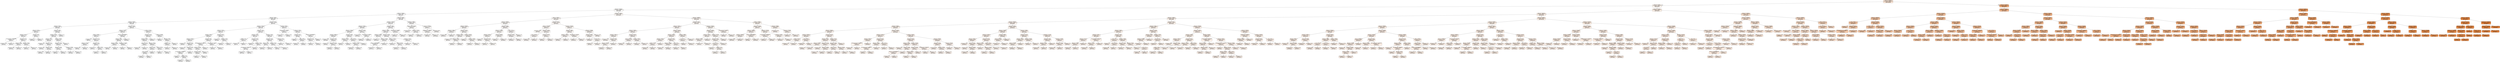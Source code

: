 digraph Tree {
node [shape=box, style="filled, rounded", color="black", fontname="helvetica"] ;
edge [fontname="helvetica"] ;
0 [label="BTC_high <= 26320.6\nsquared_error = 300404650.09\nsamples = 1429\nvalue = 15100.28", fillcolor="#f9e3d3"] ;
1 [label="BTC_open <= 5793.3\nsquared_error = 20462269.02\nsamples = 1101\nvalue = 6375.29", fillcolor="#fdf4ed"] ;
0 -> 1 [labeldistance=2.5, labelangle=45, headlabel="True"] ;
2 [label="BTC_open <= 2315.65\nsquared_error = 2580188.31\nsamples = 482\nvalue = 2068.5", fillcolor="#fefcfa"] ;
1 -> 2 ;
3 [label="BTC_open <= 949.35\nsquared_error = 128146.19\nsamples = 278\nvalue = 814.74", fillcolor="#fffefe"] ;
2 -> 3 ;
4 [label="BTC_open <= 642.6\nsquared_error = 19502.35\nsamples = 198\nvalue = 630.07", fillcolor="#fffffe"] ;
3 -> 4 ;
5 [label="BTC_open <= 526.55\nsquared_error = 6684.73\nsamples = 111\nvalue = 528.81", fillcolor="#ffffff"] ;
4 -> 5 ;
6 [label="BTC_open <= 434.8\nsquared_error = 564.04\nsamples = 50\nvalue = 438.83", fillcolor="#ffffff"] ;
5 -> 6 ;
7 [label="BTC_open <= 420.75\nsquared_error = 30.19\nsamples = 24\nvalue = 418.14", fillcolor="#ffffff"] ;
6 -> 7 ;
8 [label="BTC_open <= 413.75\nsquared_error = 10.81\nsamples = 17\nvalue = 415.39", fillcolor="#ffffff"] ;
7 -> 8 ;
9 [label="sum_lock_weight <= 400299008.0\nsquared_error = 2.63\nsamples = 6\nvalue = 411.14", fillcolor="#ffffff"] ;
8 -> 9 ;
10 [label="squared_error = 0.06\nsamples = 2\nvalue = 408.45", fillcolor="#ffffff"] ;
9 -> 10 ;
11 [label="squared_error = 0.28\nsamples = 4\nvalue = 412.03", fillcolor="#ffffff"] ;
9 -> 11 ;
12 [label="BTC_open <= 417.35\nsquared_error = 2.13\nsamples = 11\nvalue = 417.39", fillcolor="#ffffff"] ;
8 -> 12 ;
13 [label="BTC_open <= 416.0\nsquared_error = 0.36\nsamples = 6\nvalue = 416.13", fillcolor="#ffffff"] ;
12 -> 13 ;
14 [label="squared_error = 0.08\nsamples = 3\nvalue = 415.58", fillcolor="#ffffff"] ;
13 -> 14 ;
15 [label="squared_error = 0.13\nsamples = 3\nvalue = 416.58", fillcolor="#ffffff"] ;
13 -> 15 ;
16 [label="BTC_open <= 418.55\nsquared_error = 0.32\nsamples = 5\nvalue = 418.81", fillcolor="#ffffff"] ;
12 -> 16 ;
17 [label="squared_error = 0.02\nsamples = 2\nvalue = 417.85", fillcolor="#ffffff"] ;
16 -> 17 ;
18 [label="squared_error = 0.01\nsamples = 3\nvalue = 419.13", fillcolor="#ffffff"] ;
16 -> 18 ;
19 [label="BTC_open <= 425.5\nsquared_error = 4.54\nsamples = 7\nvalue = 425.79", fillcolor="#ffffff"] ;
7 -> 19 ;
20 [label="squared_error = 1.01\nsamples = 4\nvalue = 423.88", fillcolor="#ffffff"] ;
19 -> 20 ;
21 [label="squared_error = 2.09\nsamples = 3\nvalue = 427.32", fillcolor="#ffffff"] ;
19 -> 21 ;
22 [label="BTC_high <= 538.0\nsquared_error = 331.27\nsamples = 26\nvalue = 456.86", fillcolor="#ffffff"] ;
6 -> 22 ;
23 [label="BTC_open <= 451.25\nsquared_error = 61.26\nsamples = 24\nvalue = 452.08", fillcolor="#ffffff"] ;
22 -> 23 ;
24 [label="BTC_open <= 445.0\nsquared_error = 13.74\nsamples = 12\nvalue = 445.88", fillcolor="#ffffff"] ;
23 -> 24 ;
25 [label="squared_error = 4.35\nsamples = 4\nvalue = 442.0", fillcolor="#ffffff"] ;
24 -> 25 ;
26 [label="BTC_open <= 447.1\nsquared_error = 2.38\nsamples = 8\nvalue = 448.6", fillcolor="#ffffff"] ;
24 -> 26 ;
27 [label="squared_error = 0.02\nsamples = 2\nvalue = 445.95", fillcolor="#ffffff"] ;
26 -> 27 ;
28 [label="BTC_open <= 448.9\nsquared_error = 0.77\nsamples = 6\nvalue = 449.26", fillcolor="#ffffff"] ;
26 -> 28 ;
29 [label="squared_error = 0.04\nsamples = 2\nvalue = 448.23", fillcolor="#ffffff"] ;
28 -> 29 ;
30 [label="squared_error = 0.19\nsamples = 4\nvalue = 449.88", fillcolor="#ffffff"] ;
28 -> 30 ;
31 [label="BTC_high <= 500.35\nsquared_error = 38.7\nsamples = 12\nvalue = 457.62", fillcolor="#ffffff"] ;
23 -> 31 ;
32 [label="BTC_open <= 456.45\nsquared_error = 7.98\nsamples = 11\nvalue = 455.69", fillcolor="#ffffff"] ;
31 -> 32 ;
33 [label="BTC_open <= 453.85\nsquared_error = 1.34\nsamples = 6\nvalue = 453.83", fillcolor="#ffffff"] ;
32 -> 33 ;
34 [label="squared_error = 0.14\nsamples = 3\nvalue = 452.6", fillcolor="#ffffff"] ;
33 -> 34 ;
35 [label="squared_error = 0.04\nsamples = 3\nvalue = 454.85", fillcolor="#ffffff"] ;
33 -> 35 ;
36 [label="BTC_open <= 459.45\nsquared_error = 2.04\nsamples = 5\nvalue = 459.12", fillcolor="#ffffff"] ;
32 -> 36 ;
37 [label="squared_error = 0.05\nsamples = 3\nvalue = 458.15", fillcolor="#ffffff"] ;
36 -> 37 ;
38 [label="squared_error = 0.42\nsamples = 2\nvalue = 461.05", fillcolor="#ffffff"] ;
36 -> 38 ;
39 [label="squared_error = 0.0\nsamples = 1\nvalue = 474.0", fillcolor="#ffffff"] ;
31 -> 39 ;
40 [label="squared_error = 1.5\nsamples = 2\nvalue = 514.27", fillcolor="#ffffff"] ;
22 -> 40 ;
41 [label="BTC_open <= 599.35\nsquared_error = 501.31\nsamples = 61\nvalue = 597.23", fillcolor="#fffffe"] ;
5 -> 41 ;
42 [label="BTC_open <= 579.1\nsquared_error = 103.18\nsamples = 29\nvalue = 578.75", fillcolor="#fffffe"] ;
41 -> 42 ;
43 [label="BTC_low <= 546.8\nsquared_error = 58.51\nsamples = 17\nvalue = 571.56", fillcolor="#ffffff"] ;
42 -> 43 ;
44 [label="squared_error = 0.0\nsamples = 1\nvalue = 537.1", fillcolor="#ffffff"] ;
43 -> 44 ;
45 [label="BTC_open <= 571.15\nsquared_error = 11.46\nsamples = 16\nvalue = 572.94", fillcolor="#ffffff"] ;
43 -> 45 ;
46 [label="BTC_high <= 579.85\nsquared_error = 2.45\nsamples = 5\nvalue = 568.16", fillcolor="#ffffff"] ;
45 -> 46 ;
47 [label="squared_error = 0.32\nsamples = 2\nvalue = 569.9", fillcolor="#ffffff"] ;
46 -> 47 ;
48 [label="squared_error = 0.07\nsamples = 3\nvalue = 566.85", fillcolor="#ffffff"] ;
46 -> 48 ;
49 [label="BTC_open <= 573.8\nsquared_error = 2.63\nsamples = 11\nvalue = 574.79", fillcolor="#ffffff"] ;
45 -> 49 ;
50 [label="squared_error = 0.33\nsamples = 4\nvalue = 572.42", fillcolor="#ffffff"] ;
49 -> 50 ;
51 [label="SILVER <= 18.66\nsquared_error = 1.22\nsamples = 7\nvalue = 575.47", fillcolor="#ffffff"] ;
49 -> 51 ;
52 [label="squared_error = 0.11\nsamples = 4\nvalue = 574.74", fillcolor="#ffffff"] ;
51 -> 52 ;
53 [label="squared_error = 0.55\nsamples = 3\nvalue = 576.78", fillcolor="#fffffe"] ;
51 -> 53 ;
54 [label="difficulty <= 221604184064.0\nsquared_error = 34.87\nsamples = 12\nvalue = 586.54", fillcolor="#fffffe"] ;
42 -> 54 ;
55 [label="BTC_open <= 584.1\nsquared_error = 8.39\nsamples = 10\nvalue = 583.82", fillcolor="#fffffe"] ;
54 -> 55 ;
56 [label="BTC_open <= 581.55\nsquared_error = 2.06\nsamples = 5\nvalue = 581.67", fillcolor="#fffffe"] ;
55 -> 56 ;
57 [label="squared_error = 0.02\nsamples = 2\nvalue = 580.4", fillcolor="#fffffe"] ;
56 -> 57 ;
58 [label="squared_error = 0.24\nsamples = 3\nvalue = 583.2", fillcolor="#fffffe"] ;
56 -> 58 ;
59 [label="total_fees_usd <= 35768.6\nsquared_error = 2.08\nsamples = 5\nvalue = 586.76", fillcolor="#fffffe"] ;
55 -> 59 ;
60 [label="squared_error = 0.0\nsamples = 1\nvalue = 584.6", fillcolor="#fffffe"] ;
59 -> 60 ;
61 [label="squared_error = 0.7\nsamples = 4\nvalue = 587.48", fillcolor="#fffffe"] ;
59 -> 61 ;
62 [label="squared_error = 0.41\nsamples = 2\nvalue = 596.88", fillcolor="#fffffe"] ;
54 -> 62 ;
63 [label="BTC_low <= 622.0\nsquared_error = 159.44\nsamples = 32\nvalue = 617.31", fillcolor="#fffffe"] ;
41 -> 63 ;
64 [label="BTC_open <= 614.45\nsquared_error = 31.39\nsamples = 23\nvalue = 610.04", fillcolor="#fffffe"] ;
63 -> 64 ;
65 [label="BTC_open <= 606.3\nsquared_error = 6.77\nsamples = 19\nvalue = 607.43", fillcolor="#fffffe"] ;
64 -> 65 ;
66 [label="BTC_low <= 601.25\nsquared_error = 2.2\nsamples = 7\nvalue = 604.14", fillcolor="#fffffe"] ;
65 -> 66 ;
67 [label="squared_error = 0.36\nsamples = 3\nvalue = 602.33", fillcolor="#fffffe"] ;
66 -> 67 ;
68 [label="squared_error = 0.18\nsamples = 4\nvalue = 605.22", fillcolor="#fffffe"] ;
66 -> 68 ;
69 [label="BTC_open <= 609.25\nsquared_error = 1.83\nsamples = 12\nvalue = 608.89", fillcolor="#fffffe"] ;
65 -> 69 ;
70 [label="SILVER <= 19.84\nsquared_error = 0.28\nsamples = 6\nvalue = 607.94", fillcolor="#fffffe"] ;
69 -> 70 ;
71 [label="SPX <= 2149.44\nsquared_error = 0.1\nsamples = 5\nvalue = 608.14", fillcolor="#fffffe"] ;
70 -> 71 ;
72 [label="squared_error = 0.01\nsamples = 4\nvalue = 608.04", fillcolor="#fffffe"] ;
71 -> 72 ;
73 [label="squared_error = 0.0\nsamples = 1\nvalue = 609.0", fillcolor="#fffffe"] ;
71 -> 73 ;
74 [label="squared_error = 0.0\nsamples = 1\nvalue = 607.0", fillcolor="#fffffe"] ;
70 -> 74 ;
75 [label="GOLD <= 1317.9\nsquared_error = 0.57\nsamples = 6\nvalue = 610.4", fillcolor="#fffffe"] ;
69 -> 75 ;
76 [label="squared_error = 0.14\nsamples = 4\nvalue = 611.0", fillcolor="#fffffe"] ;
75 -> 76 ;
77 [label="squared_error = 0.02\nsamples = 2\nvalue = 609.6", fillcolor="#fffffe"] ;
75 -> 77 ;
78 [label="squared_error = 3.69\nsamples = 4\nvalue = 619.73", fillcolor="#fffffe"] ;
64 -> 78 ;
79 [label="BTC_low <= 629.95\nsquared_error = 9.29\nsamples = 9\nvalue = 635.78", fillcolor="#fffffe"] ;
63 -> 79 ;
80 [label="squared_error = 1.21\nsamples = 2\nvalue = 629.4", fillcolor="#fffffe"] ;
79 -> 80 ;
81 [label="BTC_open <= 639.2\nsquared_error = 2.02\nsamples = 7\nvalue = 636.94", fillcolor="#fffffe"] ;
79 -> 81 ;
82 [label="COPPER <= 2.11\nsquared_error = 0.83\nsamples = 6\nvalue = 636.58", fillcolor="#fffffe"] ;
81 -> 82 ;
83 [label="squared_error = 0.14\nsamples = 3\nvalue = 637.55", fillcolor="#fffffe"] ;
82 -> 83 ;
84 [label="squared_error = 0.24\nsamples = 3\nvalue = 635.93", fillcolor="#fffffe"] ;
82 -> 84 ;
85 [label="squared_error = 0.0\nsamples = 1\nvalue = 640.5", fillcolor="#fffffe"] ;
81 -> 85 ;
86 [label="BTC_open <= 792.25\nsquared_error = 7264.88\nsamples = 87\nvalue = 754.07", fillcolor="#fffefe"] ;
4 -> 86 ;
87 [label="BTC_open <= 707.65\nsquared_error = 1844.53\nsamples = 68\nvalue = 710.39", fillcolor="#fffefe"] ;
86 -> 87 ;
88 [label="BTC_open <= 679.8\nsquared_error = 327.56\nsamples = 36\nvalue = 671.27", fillcolor="#fffffe"] ;
87 -> 88 ;
89 [label="BTC_open <= 660.0\nsquared_error = 75.8\nsamples = 27\nvalue = 660.69", fillcolor="#fffffe"] ;
88 -> 89 ;
90 [label="BTC_open <= 649.05\nsquared_error = 13.07\nsamples = 13\nvalue = 652.48", fillcolor="#fffffe"] ;
89 -> 90 ;
91 [label="squared_error = 1.1\nsamples = 3\nvalue = 646.17", fillcolor="#fffffe"] ;
90 -> 91 ;
92 [label="BTC_open <= 652.9\nsquared_error = 4.51\nsamples = 10\nvalue = 653.94", fillcolor="#fffffe"] ;
90 -> 92 ;
93 [label="squared_error = 0.14\nsamples = 3\nvalue = 651.42", fillcolor="#fffffe"] ;
92 -> 93 ;
94 [label="BTC_open <= 657.35\nsquared_error = 2.4\nsamples = 7\nvalue = 655.06", fillcolor="#fffffe"] ;
92 -> 94 ;
95 [label="sum_lock_weight <= 444635776.0\nsquared_error = 0.16\nsamples = 6\nvalue = 654.52", fillcolor="#fffffe"] ;
94 -> 95 ;
96 [label="squared_error = 0.0\nsamples = 1\nvalue = 655.4", fillcolor="#fffffe"] ;
95 -> 96 ;
97 [label="COPPER <= 2.22\nsquared_error = 0.06\nsamples = 5\nvalue = 654.4", fillcolor="#fffffe"] ;
95 -> 97 ;
98 [label="squared_error = 0.02\nsamples = 3\nvalue = 654.54", fillcolor="#fffffe"] ;
97 -> 98 ;
99 [label="squared_error = 0.0\nsamples = 2\nvalue = 654.05", fillcolor="#fffffe"] ;
97 -> 99 ;
100 [label="squared_error = -0.0\nsamples = 1\nvalue = 659.3", fillcolor="#fffffe"] ;
94 -> 100 ;
101 [label="BTC_open <= 668.7\nsquared_error = 18.31\nsamples = 14\nvalue = 667.99", fillcolor="#fffffe"] ;
89 -> 101 ;
102 [label="addresses_active_count <= 525920.0\nsquared_error = 3.93\nsamples = 8\nvalue = 664.62", fillcolor="#fffffe"] ;
101 -> 102 ;
103 [label="BTC_high <= 679.65\nsquared_error = 1.53\nsamples = 6\nvalue = 663.22", fillcolor="#fffffe"] ;
102 -> 103 ;
104 [label="BTC_open <= 663.95\nsquared_error = 0.32\nsamples = 5\nvalue = 663.72", fillcolor="#fffffe"] ;
103 -> 104 ;
105 [label="squared_error = 0.15\nsamples = 3\nvalue = 663.33", fillcolor="#fffffe"] ;
104 -> 105 ;
106 [label="squared_error = 0.01\nsamples = 2\nvalue = 664.3", fillcolor="#fffffe"] ;
104 -> 106 ;
107 [label="squared_error = -0.0\nsamples = 1\nvalue = 660.7", fillcolor="#fffffe"] ;
103 -> 107 ;
108 [label="squared_error = 0.15\nsamples = 2\nvalue = 666.72", fillcolor="#fffffe"] ;
102 -> 108 ;
109 [label="mean_tx_size_usd <= 2340.87\nsquared_error = 4.25\nsamples = 6\nvalue = 672.21", fillcolor="#fffefe"] ;
101 -> 109 ;
110 [label="squared_error = 0.07\nsamples = 3\nvalue = 670.25", fillcolor="#fffffe"] ;
109 -> 110 ;
111 [label="squared_error = 0.73\nsamples = 3\nvalue = 674.18", fillcolor="#fffefe"] ;
109 -> 111 ;
112 [label="BTC_open <= 694.75\nsquared_error = 70.13\nsamples = 9\nvalue = 695.24", fillcolor="#fffefe"] ;
88 -> 112 ;
113 [label="squared_error = 6.82\nsamples = 3\nvalue = 686.67", fillcolor="#fffefe"] ;
112 -> 113 ;
114 [label="BTC_open <= 703.2\nsquared_error = 5.07\nsamples = 6\nvalue = 702.74", fillcolor="#fffefe"] ;
112 -> 114 ;
115 [label="squared_error = 2.07\nsamples = 3\nvalue = 700.75", fillcolor="#fffefe"] ;
114 -> 115 ;
116 [label="squared_error = 0.17\nsamples = 3\nvalue = 704.72", fillcolor="#fffefe"] ;
114 -> 116 ;
117 [label="BTC_open <= 743.7\nsquared_error = 523.38\nsamples = 32\nvalue = 746.57", fillcolor="#fffefe"] ;
87 -> 117 ;
118 [label="BTC_open <= 724.1\nsquared_error = 102.88\nsamples = 14\nvalue = 724.51", fillcolor="#fffefe"] ;
117 -> 118 ;
119 [label="COPPER <= 2.51\nsquared_error = 14.83\nsamples = 5\nvalue = 714.28", fillcolor="#fffefe"] ;
118 -> 119 ;
120 [label="squared_error = 4.36\nsamples = 4\nvalue = 712.7", fillcolor="#fffefe"] ;
119 -> 120 ;
121 [label="squared_error = -0.0\nsamples = 1\nvalue = 721.4", fillcolor="#fffefe"] ;
119 -> 121 ;
122 [label="BTC_open <= 730.55\nsquared_error = 14.01\nsamples = 9\nvalue = 733.16", fillcolor="#fffefe"] ;
118 -> 122 ;
123 [label="squared_error = 0.64\nsamples = 2\nvalue = 727.37", fillcolor="#fffefe"] ;
122 -> 123 ;
124 [label="BTC_open <= 736.4\nsquared_error = 4.93\nsamples = 7\nvalue = 734.9", fillcolor="#fffefe"] ;
122 -> 124 ;
125 [label="mean_hash_rate <= 2073243.12\nsquared_error = 0.51\nsamples = 5\nvalue = 733.89", fillcolor="#fffefe"] ;
124 -> 125 ;
126 [label="squared_error = 0.26\nsamples = 4\nvalue = 733.69", fillcolor="#fffefe"] ;
125 -> 126 ;
127 [label="squared_error = -0.0\nsamples = 1\nvalue = 735.3", fillcolor="#fffefe"] ;
125 -> 127 ;
128 [label="squared_error = 2.1\nsamples = 2\nvalue = 738.95", fillcolor="#fffefe"] ;
124 -> 128 ;
129 [label="BTC_open <= 769.2\nsquared_error = 135.5\nsamples = 18\nvalue = 764.82", fillcolor="#fffefe"] ;
117 -> 129 ;
130 [label="BTC_open <= 756.25\nsquared_error = 46.53\nsamples = 13\nvalue = 758.18", fillcolor="#fffefe"] ;
129 -> 130 ;
131 [label="BTC_low <= 738.9\nsquared_error = 7.5\nsamples = 6\nvalue = 751.31", fillcolor="#fffefe"] ;
130 -> 131 ;
132 [label="squared_error = 0.96\nsamples = 3\nvalue = 748.38", fillcolor="#fffefe"] ;
131 -> 132 ;
133 [label="squared_error = 0.32\nsamples = 3\nvalue = 753.66", fillcolor="#fffefe"] ;
131 -> 133 ;
134 [label="BTC_open <= 762.7\nsquared_error = 8.17\nsamples = 7\nvalue = 763.81", fillcolor="#fffefe"] ;
130 -> 134 ;
135 [label="squared_error = 1.62\nsamples = 3\nvalue = 760.4", fillcolor="#fffefe"] ;
134 -> 135 ;
136 [label="squared_error = 1.47\nsamples = 4\nvalue = 765.76", fillcolor="#fffefe"] ;
134 -> 136 ;
137 [label="BTC_high <= 787.1\nsquared_error = 17.92\nsamples = 5\nvalue = 779.57", fillcolor="#fffefe"] ;
129 -> 137 ;
138 [label="squared_error = 5.52\nsamples = 2\nvalue = 772.85", fillcolor="#fffefe"] ;
137 -> 138 ;
139 [label="squared_error = 4.89\nsamples = 3\nvalue = 781.49", fillcolor="#fffefe"] ;
137 -> 139 ;
140 [label="BTC_high <= 887.8\nsquared_error = 1901.74\nsamples = 19\nvalue = 877.83", fillcolor="#fffefe"] ;
86 -> 140 ;
141 [label="mean_tx_size_usd <= 2305.45\nsquared_error = 112.58\nsamples = 6\nvalue = 817.45", fillcolor="#fffefe"] ;
140 -> 141 ;
142 [label="squared_error = 11.25\nsamples = 4\nvalue = 824.8", fillcolor="#fffefe"] ;
141 -> 142 ;
143 [label="squared_error = 30.25\nsamples = 2\nvalue = 804.6", fillcolor="#fffefe"] ;
141 -> 143 ;
144 [label="BTC_open <= 907.1\nsquared_error = 379.54\nsamples = 13\nvalue = 904.39", fillcolor="#fffefe"] ;
140 -> 144 ;
145 [label="BTC_open <= 879.1\nsquared_error = 124.13\nsamples = 6\nvalue = 886.9", fillcolor="#fffefe"] ;
144 -> 145 ;
146 [label="squared_error = 0.0\nsamples = 1\nvalue = 872.0", fillcolor="#fffefe"] ;
145 -> 146 ;
147 [label="GOLD <= 569.4\nsquared_error = 19.69\nsamples = 5\nvalue = 894.35", fillcolor="#fffefe"] ;
145 -> 147 ;
148 [label="squared_error = 1.82\nsamples = 2\nvalue = 887.55", fillcolor="#fffefe"] ;
147 -> 148 ;
149 [label="squared_error = 5.1\nsamples = 3\nvalue = 896.62", fillcolor="#fffefe"] ;
147 -> 149 ;
150 [label="difficulty <= 434334236672.0\nsquared_error = 72.17\nsamples = 7\nvalue = 920.54", fillcolor="#fffefd"] ;
144 -> 150 ;
151 [label="BTC_open <= 917.05\nsquared_error = 6.39\nsamples = 6\nvalue = 917.05", fillcolor="#fffefd"] ;
150 -> 151 ;
152 [label="squared_error = 0.27\nsamples = 2\nvalue = 914.87", fillcolor="#fffefd"] ;
151 -> 152 ;
153 [label="squared_error = 1.1\nsamples = 4\nvalue = 919.68", fillcolor="#fffefd"] ;
151 -> 153 ;
154 [label="squared_error = 0.0\nsamples = 1\nvalue = 939.7", fillcolor="#fffefd"] ;
150 -> 154 ;
155 [label="BTC_open <= 1496.7\nsquared_error = 105499.71\nsamples = 80\nvalue = 1268.3", fillcolor="#fffdfc"] ;
3 -> 155 ;
156 [label="BTC_open <= 1138.6\nsquared_error = 13341.49\nsamples = 64\nvalue = 1127.36", fillcolor="#fffefd"] ;
155 -> 156 ;
157 [label="BTC_open <= 1070.8\nsquared_error = 2238.33\nsamples = 33\nvalue = 1039.85", fillcolor="#fffefd"] ;
156 -> 157 ;
158 [label="BTC_open <= 1020.85\nsquared_error = 745.81\nsamples = 26\nvalue = 1018.92", fillcolor="#fffefd"] ;
157 -> 158 ;
159 [label="BTC_open <= 985.85\nsquared_error = 300.55\nsamples = 13\nvalue = 996.27", fillcolor="#fffefd"] ;
158 -> 159 ;
160 [label="squared_error = 98.36\nsamples = 4\nvalue = 968.98", fillcolor="#fffefd"] ;
159 -> 160 ;
161 [label="BTC_open <= 1002.9\nsquared_error = 92.3\nsamples = 9\nvalue = 1003.86", fillcolor="#fffefd"] ;
159 -> 161 ;
162 [label="squared_error = 5.1\nsamples = 4\nvalue = 995.67", fillcolor="#fffefd"] ;
161 -> 162 ;
163 [label="BTC_open <= 1010.65\nsquared_error = 12.86\nsamples = 5\nvalue = 1014.09", fillcolor="#fffefd"] ;
161 -> 163 ;
164 [label="squared_error = 0.0\nsamples = 2\nvalue = 1008.25", fillcolor="#fffefd"] ;
163 -> 164 ;
165 [label="squared_error = 2.0\nsamples = 3\nvalue = 1016.03", fillcolor="#fffefd"] ;
163 -> 165 ;
166 [label="BTC_open <= 1039.9\nsquared_error = 56.31\nsamples = 13\nvalue = 1043.73", fillcolor="#fffefd"] ;
158 -> 166 ;
167 [label="BTC_open <= 1028.25\nsquared_error = 19.47\nsamples = 5\nvalue = 1032.54", fillcolor="#fffefd"] ;
166 -> 167 ;
168 [label="squared_error = 0.0\nsamples = 1\nvalue = 1024.7", fillcolor="#fffefd"] ;
167 -> 168 ;
169 [label="squared_error = 5.13\nsamples = 4\nvalue = 1034.5", fillcolor="#fffefd"] ;
167 -> 169 ;
170 [label="SPX <= 2326.92\nsquared_error = 16.48\nsamples = 8\nvalue = 1047.22", fillcolor="#fffefd"] ;
166 -> 170 ;
171 [label="BTC_open <= 1050.95\nsquared_error = 4.62\nsamples = 5\nvalue = 1050.88", fillcolor="#fffefd"] ;
170 -> 171 ;
172 [label="squared_error = 0.07\nsamples = 3\nvalue = 1049.38", fillcolor="#fffefd"] ;
171 -> 172 ;
173 [label="squared_error = 2.28\nsamples = 2\nvalue = 1053.37", fillcolor="#fffefd"] ;
171 -> 173 ;
174 [label="squared_error = 1.7\nsamples = 3\nvalue = 1043.58", fillcolor="#fffefd"] ;
170 -> 174 ;
175 [label="BTC_open <= 1104.9\nsquared_error = 218.39\nsamples = 7\nvalue = 1116.58", fillcolor="#fffefd"] ;
157 -> 175 ;
176 [label="squared_error = 28.38\nsamples = 2\nvalue = 1093.63", fillcolor="#fffefd"] ;
175 -> 176 ;
177 [label="mean_tx_size_usd <= 2450.63\nsquared_error = 47.81\nsamples = 5\nvalue = 1124.22", fillcolor="#fffefd"] ;
175 -> 177 ;
178 [label="squared_error = 9.89\nsamples = 3\nvalue = 1118.58", fillcolor="#fffefd"] ;
177 -> 178 ;
179 [label="squared_error = 5.67\nsamples = 2\nvalue = 1131.28", fillcolor="#fffefd"] ;
177 -> 179 ;
180 [label="BTC_open <= 1308.1\nsquared_error = 5768.23\nsamples = 31\nvalue = 1236.26", fillcolor="#fffdfd"] ;
156 -> 180 ;
181 [label="BTC_open <= 1209.3\nsquared_error = 1798.57\nsamples = 26\nvalue = 1209.97", fillcolor="#fffdfd"] ;
180 -> 181 ;
182 [label="BTC_open <= 1160.35\nsquared_error = 335.87\nsamples = 12\nvalue = 1170.78", fillcolor="#fffefd"] ;
181 -> 182 ;
183 [label="squared_error = 10.52\nsamples = 3\nvalue = 1144.42", fillcolor="#fffefd"] ;
182 -> 183 ;
184 [label="BTC_open <= 1182.85\nsquared_error = 90.87\nsamples = 9\nvalue = 1180.92", fillcolor="#fffefd"] ;
182 -> 184 ;
185 [label="difficulty <= 498256986112.0\nsquared_error = 4.12\nsamples = 5\nvalue = 1175.27", fillcolor="#fffefd"] ;
184 -> 185 ;
186 [label="squared_error = 0.38\nsamples = 2\nvalue = 1172.47", fillcolor="#fffefd"] ;
185 -> 186 ;
187 [label="squared_error = 0.12\nsamples = 3\nvalue = 1176.67", fillcolor="#fffefd"] ;
185 -> 187 ;
188 [label="squared_error = 52.09\nsamples = 4\nvalue = 1193.65", fillcolor="#fffefd"] ;
184 -> 188 ;
189 [label="BTC_open <= 1252.55\nsquared_error = 489.34\nsamples = 14\nvalue = 1245.24", fillcolor="#fffdfd"] ;
181 -> 189 ;
190 [label="BTC_open <= 1227.7\nsquared_error = 153.82\nsamples = 9\nvalue = 1233.11", fillcolor="#fffdfd"] ;
189 -> 190 ;
191 [label="squared_error = 14.82\nsamples = 4\nvalue = 1218.36", fillcolor="#fffdfd"] ;
190 -> 191 ;
192 [label="GOLD <= 1201.65\nsquared_error = 43.1\nsamples = 5\nvalue = 1241.3", fillcolor="#fffdfd"] ;
190 -> 192 ;
193 [label="squared_error = 7.92\nsamples = 2\nvalue = 1247.97", fillcolor="#fffdfc"] ;
192 -> 193 ;
194 [label="squared_error = 7.09\nsamples = 3\nvalue = 1235.96", fillcolor="#fffdfd"] ;
192 -> 194 ;
195 [label="BTC_open <= 1274.1\nsquared_error = 128.23\nsamples = 5\nvalue = 1273.53", fillcolor="#fffdfc"] ;
189 -> 195 ;
196 [label="squared_error = 41.28\nsamples = 3\nvalue = 1263.67", fillcolor="#fffdfc"] ;
195 -> 196 ;
197 [label="squared_error = 20.48\nsamples = 2\nvalue = 1283.4", fillcolor="#fffdfc"] ;
195 -> 197 ;
198 [label="mean_tx_size_usd <= 3303.57\nsquared_error = 3186.58\nsamples = 5\nvalue = 1379.01", fillcolor="#fffdfc"] ;
180 -> 198 ;
199 [label="squared_error = 90.67\nsamples = 3\nvalue = 1344.32", fillcolor="#fffdfc"] ;
198 -> 199 ;
200 [label="squared_error = 394.02\nsamples = 2\nvalue = 1465.75", fillcolor="#fffdfc"] ;
198 -> 200 ;
201 [label="BTC_high <= 1954.6\nsquared_error = 57955.57\nsamples = 16\nvalue = 1861.41", fillcolor="#fefcfb"] ;
155 -> 201 ;
202 [label="difficulty <= 540972711936.0\nsquared_error = 9270.94\nsamples = 9\nvalue = 1650.57", fillcolor="#fffdfb"] ;
201 -> 202 ;
203 [label="squared_error = 299.47\nsamples = 3\nvalue = 1541.44", fillcolor="#fffdfc"] ;
202 -> 203 ;
204 [label="BTC_high <= 1773.6\nsquared_error = 1097.13\nsamples = 6\nvalue = 1728.51", fillcolor="#fefcfb"] ;
202 -> 204 ;
205 [label="squared_error = 112.5\nsamples = 2\nvalue = 1693.9", fillcolor="#fefdfb"] ;
204 -> 205 ;
206 [label="squared_error = 263.03\nsamples = 4\nvalue = 1754.48", fillcolor="#fefcfb"] ;
204 -> 206 ;
207 [label="xfer_cnt <= 750735.0\nsquared_error = 17728.28\nsamples = 7\nvalue = 2072.26", fillcolor="#fefcfa"] ;
201 -> 207 ;
208 [label="total_fees_usd <= 578444.14\nsquared_error = 2963.12\nsamples = 5\nvalue = 2000.87", fillcolor="#fefcfa"] ;
207 -> 208 ;
209 [label="squared_error = 930.25\nsamples = 2\nvalue = 1944.6", fillcolor="#fefcfa"] ;
208 -> 209 ;
210 [label="squared_error = 30.47\nsamples = 3\nvalue = 2045.88", fillcolor="#fefcfa"] ;
208 -> 210 ;
211 [label="squared_error = 862.51\nsamples = 2\nvalue = 2286.43", fillcolor="#fefbf9"] ;
207 -> 211 ;
212 [label="BTC_open <= 3732.6\nsquared_error = 738285.34\nsamples = 204\nvalue = 3821.32", fillcolor="#fef9f5"] ;
2 -> 212 ;
213 [label="BTC_low <= 3021.2\nsquared_error = 215528.66\nsamples = 87\nvalue = 3079.54", fillcolor="#fefaf7"] ;
212 -> 213 ;
214 [label="BTC_open <= 2665.95\nsquared_error = 24819.36\nsamples = 43\nvalue = 2654.41", fillcolor="#fefbf8"] ;
213 -> 214 ;
215 [label="BTC_open <= 2487.95\nsquared_error = 6464.21\nsamples = 23\nvalue = 2538.31", fillcolor="#fefbf9"] ;
214 -> 215 ;
216 [label="BTC_open <= 2384.3\nsquared_error = 2666.35\nsamples = 5\nvalue = 2401.72", fillcolor="#fefbf9"] ;
215 -> 216 ;
217 [label="squared_error = 86.24\nsamples = 2\nvalue = 2337.43", fillcolor="#fefbf9"] ;
216 -> 217 ;
218 [label="squared_error = 246.33\nsamples = 3\nvalue = 2440.3", fillcolor="#fefbf9"] ;
216 -> 218 ;
219 [label="BTC_open <= 2571.3\nsquared_error = 1766.21\nsamples = 18\nvalue = 2571.42", fillcolor="#fefbf9"] ;
215 -> 219 ;
220 [label="BTC_open <= 2530.3\nsquared_error = 341.42\nsamples = 10\nvalue = 2534.31", fillcolor="#fefbf9"] ;
219 -> 220 ;
221 [label="squared_error = 27.98\nsamples = 4\nvalue = 2513.0", fillcolor="#fefbf9"] ;
220 -> 221 ;
222 [label="BTC_open <= 2551.9\nsquared_error = 93.68\nsamples = 6\nvalue = 2547.09", fillcolor="#fefbf9"] ;
220 -> 222 ;
223 [label="squared_error = 14.6\nsamples = 3\nvalue = 2541.2", fillcolor="#fefbf9"] ;
222 -> 223 ;
224 [label="squared_error = 8.38\nsamples = 3\nvalue = 2560.83", fillcolor="#fefbf9"] ;
222 -> 224 ;
225 [label="BTC_open <= 2602.15\nsquared_error = 590.89\nsamples = 8\nvalue = 2606.35", fillcolor="#fefbf8"] ;
219 -> 225 ;
226 [label="squared_error = 17.27\nsamples = 3\nvalue = 2581.57", fillcolor="#fefbf9"] ;
225 -> 226 ;
227 [label="BTC_open <= 2636.2\nsquared_error = 261.97\nsamples = 5\nvalue = 2623.69", fillcolor="#fefbf8"] ;
225 -> 227 ;
228 [label="squared_error = 2.06\nsamples = 3\nvalue = 2615.62", fillcolor="#fefbf8"] ;
227 -> 228 ;
229 [label="squared_error = 0.72\nsamples = 2\nvalue = 2655.95", fillcolor="#fefbf8"] ;
227 -> 229 ;
230 [label="BTC_open <= 2838.7\nsquared_error = 7686.38\nsamples = 20\nvalue = 2807.97", fillcolor="#fefaf8"] ;
214 -> 230 ;
231 [label="BTC_open <= 2740.25\nsquared_error = 1476.51\nsamples = 14\nvalue = 2745.57", fillcolor="#fefbf8"] ;
230 -> 231 ;
232 [label="BTC_open <= 2692.75\nsquared_error = 224.86\nsamples = 6\nvalue = 2711.83", fillcolor="#fefbf8"] ;
231 -> 232 ;
233 [label="squared_error = 0.0\nsamples = 1\nvalue = 2675.1", fillcolor="#fefbf8"] ;
232 -> 233 ;
234 [label="BTC_open <= 2716.75\nsquared_error = 63.22\nsamples = 5\nvalue = 2716.42", fillcolor="#fefbf8"] ;
232 -> 234 ;
235 [label="squared_error = 1.08\nsamples = 2\nvalue = 2710.92", fillcolor="#fefbf8"] ;
234 -> 235 ;
236 [label="squared_error = 32.09\nsamples = 3\nvalue = 2725.6", fillcolor="#fefbf8"] ;
234 -> 236 ;
237 [label="BTC_high <= 2808.25\nsquared_error = 656.32\nsamples = 8\nvalue = 2775.94", fillcolor="#fefbf8"] ;
231 -> 237 ;
238 [label="squared_error = 23.24\nsamples = 4\nvalue = 2755.4", fillcolor="#fefbf8"] ;
237 -> 238 ;
239 [label="squared_error = 23.85\nsamples = 4\nvalue = 2806.75", fillcolor="#fefaf8"] ;
237 -> 239 ;
240 [label="ETH <= 361.61\nsquared_error = 1593.5\nsamples = 6\nvalue = 2906.77", fillcolor="#fefaf8"] ;
230 -> 240 ;
241 [label="BTC_open <= 2891.8\nsquared_error = 151.34\nsamples = 5\nvalue = 2884.56", fillcolor="#fefaf8"] ;
240 -> 241 ;
242 [label="squared_error = 41.09\nsamples = 4\nvalue = 2876.68", fillcolor="#fefaf8"] ;
241 -> 242 ;
243 [label="squared_error = 0.0\nsamples = 1\nvalue = 2900.3", fillcolor="#fefaf8"] ;
241 -> 243 ;
244 [label="squared_error = 0.0\nsamples = 1\nvalue = 2973.4", fillcolor="#fefaf7"] ;
240 -> 244 ;
245 [label="BTC_open <= 3522.9\nsquared_error = 11319.86\nsamples = 44\nvalue = 3543.32", fillcolor="#fef9f6"] ;
213 -> 245 ;
246 [label="BTC_low <= 3225.05\nsquared_error = 4923.57\nsamples = 17\nvalue = 3423.45", fillcolor="#fef9f6"] ;
245 -> 246 ;
247 [label="squared_error = 928.12\nsamples = 3\nvalue = 3285.3", fillcolor="#fefaf6"] ;
246 -> 247 ;
248 [label="BTC_open <= 3450.9\nsquared_error = 1141.89\nsamples = 14\nvalue = 3451.08", fillcolor="#fef9f6"] ;
246 -> 248 ;
249 [label="SPX <= 2645.54\nsquared_error = 238.23\nsamples = 7\nvalue = 3415.94", fillcolor="#fef9f6"] ;
248 -> 249 ;
250 [label="squared_error = 60.88\nsamples = 4\nvalue = 3430.02", fillcolor="#fef9f6"] ;
249 -> 250 ;
251 [label="squared_error = 18.67\nsamples = 3\nvalue = 3401.85", fillcolor="#fef9f6"] ;
249 -> 251 ;
252 [label="BTC_open <= 3479.15\nsquared_error = 371.71\nsamples = 7\nvalue = 3474.52", fillcolor="#fef9f6"] ;
248 -> 252 ;
253 [label="squared_error = 11.17\nsamples = 4\nvalue = 3461.3", fillcolor="#fef9f6"] ;
252 -> 253 ;
254 [label="squared_error = 44.72\nsamples = 3\nvalue = 3500.95", fillcolor="#fef9f6"] ;
252 -> 254 ;
255 [label="BTC_open <= 3621.55\nsquared_error = 2073.23\nsamples = 27\nvalue = 3611.81", fillcolor="#fef9f5"] ;
245 -> 255 ;
256 [label="BTC_open <= 3580.7\nsquared_error = 557.76\nsamples = 15\nvalue = 3579.7", fillcolor="#fef9f6"] ;
255 -> 256 ;
257 [label="BTC_open <= 3561.35\nsquared_error = 226.39\nsamples = 7\nvalue = 3560.84", fillcolor="#fef9f6"] ;
256 -> 257 ;
258 [label="squared_error = 47.75\nsamples = 3\nvalue = 3542.72", fillcolor="#fef9f6"] ;
257 -> 258 ;
259 [label="squared_error = 4.64\nsamples = 4\nvalue = 3572.16", fillcolor="#fef9f6"] ;
257 -> 259 ;
260 [label="mean_tx_size_usd <= 3151.89\nsquared_error = 114.16\nsamples = 8\nvalue = 3600.12", fillcolor="#fef9f5"] ;
256 -> 260 ;
261 [label="squared_error = 27.27\nsamples = 4\nvalue = 3611.08", fillcolor="#fef9f5"] ;
260 -> 261 ;
262 [label="squared_error = 29.27\nsamples = 4\nvalue = 3592.3", fillcolor="#fef9f6"] ;
260 -> 262 ;
263 [label="BTC_open <= 3678.85\nsquared_error = 553.89\nsamples = 12\nvalue = 3659.05", fillcolor="#fef9f5"] ;
255 -> 263 ;
264 [label="BTC_high <= 3669.4\nsquared_error = 236.96\nsamples = 9\nvalue = 3650.42", fillcolor="#fef9f5"] ;
263 -> 264 ;
265 [label="squared_error = 18.87\nsamples = 4\nvalue = 3630.94", fillcolor="#fef9f5"] ;
264 -> 265 ;
266 [label="XRP <= 0.18\nsquared_error = 30.13\nsamples = 5\nvalue = 3661.24", fillcolor="#fef9f5"] ;
264 -> 266 ;
267 [label="squared_error = 0.0\nsamples = 1\nvalue = 3654.4", fillcolor="#fef9f5"] ;
266 -> 267 ;
268 [label="squared_error = 10.07\nsamples = 4\nvalue = 3664.67", fillcolor="#fef9f5"] ;
266 -> 268 ;
269 [label="squared_error = 65.42\nsamples = 3\nvalue = 3699.3", fillcolor="#fef9f5"] ;
263 -> 269 ;
270 [label="BTC_open <= 4685.35\nsquared_error = 357758.29\nsamples = 117\nvalue = 4419.95", fillcolor="#fdf7f3"] ;
212 -> 270 ;
271 [label="BTC_open <= 4130.8\nsquared_error = 51332.13\nsamples = 82\nvalue = 4076.0", fillcolor="#fef8f4"] ;
270 -> 271 ;
272 [label="BTC_open <= 3924.0\nsquared_error = 8131.36\nsamples = 54\nvalue = 3922.41", fillcolor="#fef8f5"] ;
271 -> 272 ;
273 [label="BTC_open <= 3845.6\nsquared_error = 1515.02\nsamples = 27\nvalue = 3844.26", fillcolor="#fef8f5"] ;
272 -> 273 ;
274 [label="BTC_open <= 3798.1\nsquared_error = 364.12\nsamples = 14\nvalue = 3810.62", fillcolor="#fef9f5"] ;
273 -> 274 ;
275 [label="squared_error = 247.15\nsamples = 3\nvalue = 3780.68", fillcolor="#fef9f5"] ;
274 -> 275 ;
276 [label="BTC_open <= 3819.3\nsquared_error = 92.51\nsamples = 11\nvalue = 3818.6", fillcolor="#fef9f5"] ;
274 -> 276 ;
277 [label="BTC_open <= 3812.45\nsquared_error = 17.23\nsamples = 7\nvalue = 3811.97", fillcolor="#fef9f5"] ;
276 -> 277 ;
278 [label="squared_error = 9.4\nsamples = 4\nvalue = 3807.98", fillcolor="#fef9f5"] ;
277 -> 278 ;
279 [label="squared_error = 0.55\nsamples = 3\nvalue = 3815.16", fillcolor="#fef9f5"] ;
277 -> 279 ;
280 [label="squared_error = 40.43\nsamples = 4\nvalue = 3828.55", fillcolor="#fef9f5"] ;
276 -> 280 ;
281 [label="BTC_open <= 3878.75\nsquared_error = 401.98\nsamples = 13\nvalue = 3877.91", fillcolor="#fef8f5"] ;
273 -> 281 ;
282 [label="xfer_cnt <= 655114.0\nsquared_error = 51.36\nsamples = 7\nvalue = 3862.66", fillcolor="#fef8f5"] ;
281 -> 282 ;
283 [label="squared_error = 23.61\nsamples = 4\nvalue = 3858.11", fillcolor="#fef8f5"] ;
282 -> 283 ;
284 [label="squared_error = 0.32\nsamples = 3\nvalue = 3870.62", fillcolor="#fef8f5"] ;
282 -> 284 ;
285 [label="BTC_open <= 3902.2\nsquared_error = 125.47\nsamples = 6\nvalue = 3898.86", fillcolor="#fef8f5"] ;
281 -> 285 ;
286 [label="squared_error = 16.05\nsamples = 3\nvalue = 3890.68", fillcolor="#fef8f5"] ;
285 -> 286 ;
287 [label="squared_error = 10.26\nsamples = 3\nvalue = 3912.5", fillcolor="#fef8f5"] ;
285 -> 287 ;
288 [label="BTC_open <= 4021.35\nsquared_error = 2534.51\nsamples = 27\nvalue = 4000.55", fillcolor="#fef8f4"] ;
272 -> 288 ;
289 [label="BTC_open <= 3967.65\nsquared_error = 641.36\nsamples = 18\nvalue = 3973.45", fillcolor="#fef8f4"] ;
288 -> 289 ;
290 [label="BTC_open <= 3951.3\nsquared_error = 108.54\nsamples = 7\nvalue = 3946.62", fillcolor="#fef8f4"] ;
289 -> 290 ;
291 [label="SILVER <= 15.36\nsquared_error = 17.37\nsamples = 5\nvalue = 3940.69", fillcolor="#fef8f4"] ;
290 -> 291 ;
292 [label="squared_error = 0.59\nsamples = 3\nvalue = 3943.74", fillcolor="#fef8f4"] ;
291 -> 292 ;
293 [label="squared_error = 3.92\nsamples = 2\nvalue = 3935.6", fillcolor="#fef8f4"] ;
291 -> 293 ;
294 [label="squared_error = 7.74\nsamples = 2\nvalue = 3962.43", fillcolor="#fef8f4"] ;
290 -> 294 ;
295 [label="BTC_open <= 3992.6\nsquared_error = 172.32\nsamples = 11\nvalue = 3991.9", fillcolor="#fef8f4"] ;
289 -> 295 ;
296 [label="BTC_open <= 3983.65\nsquared_error = 35.68\nsamples = 6\nvalue = 3981.61", fillcolor="#fef8f4"] ;
295 -> 296 ;
297 [label="squared_error = 12.25\nsamples = 3\nvalue = 3978.0", fillcolor="#fef8f4"] ;
296 -> 297 ;
298 [label="squared_error = 4.31\nsamples = 3\nvalue = 3988.83", fillcolor="#fef8f4"] ;
296 -> 298 ;
299 [label="XRP <= 0.32\nsquared_error = 36.89\nsamples = 5\nvalue = 4005.13", fillcolor="#fef8f4"] ;
295 -> 299 ;
300 [label="squared_error = 15.63\nsamples = 4\nvalue = 4003.15", fillcolor="#fef8f4"] ;
299 -> 300 ;
301 [label="squared_error = 0.0\nsamples = 1\nvalue = 4017.0", fillcolor="#fef8f4"] ;
299 -> 301 ;
302 [label="BTC_open <= 4068.1\nsquared_error = 954.86\nsamples = 9\nvalue = 4067.06", fillcolor="#fef8f4"] ;
288 -> 302 ;
303 [label="LTC <= 32.15\nsquared_error = 114.62\nsamples = 5\nvalue = 4041.68", fillcolor="#fef8f4"] ;
302 -> 303 ;
304 [label="squared_error = 0.0\nsamples = 1\nvalue = 4062.2", fillcolor="#fef8f4"] ;
303 -> 304 ;
305 [label="squared_error = 36.52\nsamples = 4\nvalue = 4037.58", fillcolor="#fef8f4"] ;
303 -> 305 ;
306 [label="squared_error = 262.57\nsamples = 4\nvalue = 4097.52", fillcolor="#fef8f4"] ;
302 -> 306 ;
307 [label="BTC_open <= 4491.45\nsquared_error = 19333.52\nsamples = 28\nvalue = 4329.77", fillcolor="#fdf8f3"] ;
271 -> 307 ;
308 [label="BTC_open <= 4282.15\nsquared_error = 6708.67\nsamples = 22\nvalue = 4280.38", fillcolor="#fdf8f3"] ;
307 -> 308 ;
309 [label="BTC_open <= 4231.9\nsquared_error = 1273.18\nsamples = 10\nvalue = 4204.74", fillcolor="#fef8f4"] ;
308 -> 309 ;
310 [label="BTC_open <= 4184.2\nsquared_error = 499.44\nsamples = 7\nvalue = 4189.58", fillcolor="#fef8f4"] ;
309 -> 310 ;
311 [label="squared_error = 134.79\nsamples = 3\nvalue = 4161.5", fillcolor="#fef8f4"] ;
310 -> 311 ;
312 [label="squared_error = 90.39\nsamples = 4\nvalue = 4203.62", fillcolor="#fef8f4"] ;
310 -> 312 ;
313 [label="squared_error = 82.64\nsamples = 3\nvalue = 4261.58", fillcolor="#fdf8f4"] ;
309 -> 313 ;
314 [label="BTC_open <= 4374.15\nsquared_error = 1271.3\nsamples = 12\nvalue = 4352.25", fillcolor="#fdf8f3"] ;
308 -> 314 ;
315 [label="BTC_open <= 4340.1\nsquared_error = 392.09\nsamples = 9\nvalue = 4331.84", fillcolor="#fdf8f3"] ;
314 -> 315 ;
316 [label="LTC <= 37.66\nsquared_error = 82.79\nsamples = 6\nvalue = 4318.22", fillcolor="#fdf8f3"] ;
315 -> 316 ;
317 [label="squared_error = 0.0\nsamples = 1\nvalue = 4296.5", fillcolor="#fdf8f3"] ;
316 -> 317 ;
318 [label="COPPER <= 2.93\nsquared_error = 26.78\nsamples = 5\nvalue = 4320.94", fillcolor="#fdf8f3"] ;
316 -> 318 ;
319 [label="squared_error = 0.44\nsamples = 2\nvalue = 4326.97", fillcolor="#fdf8f3"] ;
318 -> 319 ;
320 [label="squared_error = 7.69\nsamples = 3\nvalue = 4317.32", fillcolor="#fdf8f3"] ;
318 -> 320 ;
321 [label="squared_error = 13.81\nsamples = 3\nvalue = 4356.36", fillcolor="#fdf8f3"] ;
315 -> 321 ;
322 [label="squared_error = 83.71\nsamples = 3\nvalue = 4399.87", fillcolor="#fdf7f3"] ;
314 -> 322 ;
323 [label="mean_tx_size_usd <= 10728.91\nsquared_error = 395.07\nsamples = 6\nvalue = 4604.89", fillcolor="#fdf7f2"] ;
307 -> 323 ;
324 [label="squared_error = 93.49\nsamples = 3\nvalue = 4584.7", fillcolor="#fdf7f3"] ;
323 -> 324 ;
325 [label="squared_error = 86.47\nsamples = 3\nvalue = 4620.02", fillcolor="#fdf7f2"] ;
323 -> 325 ;
326 [label="BTC_low <= 5443.8\nsquared_error = 92818.21\nsamples = 35\nvalue = 5276.3", fillcolor="#fdf6f0"] ;
270 -> 326 ;
327 [label="BTC_open <= 5113.85\nsquared_error = 41032.44\nsamples = 26\nvalue = 5127.1", fillcolor="#fdf6f1"] ;
326 -> 327 ;
328 [label="BTC_open <= 4926.15\nsquared_error = 13075.83\nsamples = 11\nvalue = 4912.05", fillcolor="#fdf6f2"] ;
327 -> 328 ;
329 [label="BTC_open <= 4800.85\nsquared_error = 2917.93\nsamples = 6\nvalue = 4813.08", fillcolor="#fdf7f2"] ;
328 -> 329 ;
330 [label="squared_error = 299.63\nsamples = 3\nvalue = 4763.38", fillcolor="#fdf7f2"] ;
329 -> 330 ;
331 [label="squared_error = 596.05\nsamples = 3\nvalue = 4862.77", fillcolor="#fdf7f2"] ;
329 -> 331 ;
332 [label="difficulty <= 6386144509952.0\nsquared_error = 692.92\nsamples = 5\nvalue = 5025.17", fillcolor="#fdf6f1"] ;
328 -> 332 ;
333 [label="squared_error = 0.0\nsamples = 1\nvalue = 4968.7", fillcolor="#fdf6f1"] ;
332 -> 333 ;
334 [label="squared_error = 188.32\nsamples = 4\nvalue = 5034.58", fillcolor="#fdf6f1"] ;
332 -> 334 ;
335 [label="BTC_open <= 5277.95\nsquared_error = 4376.29\nsamples = 15\nvalue = 5280.7", fillcolor="#fdf6f0"] ;
327 -> 335 ;
336 [label="sum_lock_weight <= 535163296.0\nsquared_error = 1348.32\nsamples = 7\nvalue = 5226.56", fillcolor="#fdf6f1"] ;
335 -> 336 ;
337 [label="squared_error = 95.15\nsamples = 4\nvalue = 5257.92", fillcolor="#fdf6f1"] ;
336 -> 337 ;
338 [label="squared_error = 256.98\nsamples = 3\nvalue = 5188.94", fillcolor="#fdf6f1"] ;
336 -> 338 ;
339 [label="BTC_open <= 5333.8\nsquared_error = 937.03\nsamples = 8\nvalue = 5340.25", fillcolor="#fdf6f0"] ;
335 -> 339 ;
340 [label="squared_error = 120.88\nsamples = 4\nvalue = 5305.28", fillcolor="#fdf6f0"] ;
339 -> 340 ;
341 [label="squared_error = 121.96\nsamples = 4\nvalue = 5363.57", fillcolor="#fdf6f0"] ;
339 -> 341 ;
342 [label="BTC_open <= 5656.8\nsquared_error = 3869.01\nsamples = 9\nvalue = 5689.47", fillcolor="#fdf5ef"] ;
326 -> 342 ;
343 [label="squared_error = 912.04\nsamples = 2\nvalue = 5606.0", fillcolor="#fdf5f0"] ;
342 -> 343 ;
344 [label="BTC_open <= 5725.05\nsquared_error = 710.5\nsamples = 7\nvalue = 5726.57", fillcolor="#fdf5ef"] ;
342 -> 344 ;
345 [label="squared_error = 124.58\nsamples = 3\nvalue = 5701.05", fillcolor="#fdf5ef"] ;
344 -> 345 ;
346 [label="squared_error = 241.66\nsamples = 4\nvalue = 5746.98", fillcolor="#fdf5ef"] ;
344 -> 346 ;
347 [label="BTC_open <= 12470.2\nsquared_error = 10029817.51\nsamples = 619\nvalue = 9528.78", fillcolor="#fbeee4"] ;
1 -> 347 ;
348 [label="BTC_open <= 8642.35\nsquared_error = 2882114.69\nsamples = 546\nvalue = 8567.38", fillcolor="#fcf0e7"] ;
347 -> 348 ;
349 [label="BTC_open <= 7245.5\nsquared_error = 575089.08\nsamples = 284\nvalue = 7184.86", fillcolor="#fcf2eb"] ;
348 -> 349 ;
350 [label="BTC_open <= 6623.85\nsquared_error = 124670.44\nsamples = 158\nvalue = 6588.21", fillcolor="#fdf3ed"] ;
349 -> 350 ;
351 [label="BTC_open <= 6300.3\nsquared_error = 38320.58\nsamples = 92\nvalue = 6330.57", fillcolor="#fdf4ed"] ;
350 -> 351 ;
352 [label="BTC_open <= 6068.15\nsquared_error = 19318.94\nsamples = 35\nvalue = 6138.77", fillcolor="#fdf4ee"] ;
351 -> 352 ;
353 [label="BTC_open <= 5943.25\nsquared_error = 5453.48\nsamples = 10\nvalue = 5919.39", fillcolor="#fdf5ef"] ;
352 -> 353 ;
354 [label="SILVER <= 15.25\nsquared_error = 813.03\nsamples = 5\nvalue = 5863.24", fillcolor="#fdf5ef"] ;
353 -> 354 ;
355 [label="squared_error = 91.09\nsamples = 3\nvalue = 5832.9", fillcolor="#fdf5ef"] ;
354 -> 355 ;
356 [label="squared_error = 64.64\nsamples = 2\nvalue = 5887.52", fillcolor="#fdf5ef"] ;
354 -> 356 ;
357 [label="ETH <= 386.69\nsquared_error = 591.55\nsamples = 5\nvalue = 6003.62", fillcolor="#fdf4ee"] ;
353 -> 357 ;
358 [label="squared_error = 58.82\nsamples = 4\nvalue = 5993.2", fillcolor="#fdf4ee"] ;
357 -> 358 ;
359 [label="squared_error = -0.0\nsamples = 1\nvalue = 6055.7", fillcolor="#fdf4ee"] ;
357 -> 359 ;
360 [label="BTC_open <= 6221.45\nsquared_error = 2551.37\nsamples = 25\nvalue = 6211.9", fillcolor="#fdf4ee"] ;
352 -> 360 ;
361 [label="BTC_open <= 6161.4\nsquared_error = 768.6\nsamples = 12\nvalue = 6170.69", fillcolor="#fdf4ee"] ;
360 -> 361 ;
362 [label="BTC_open <= 6102.7\nsquared_error = 579.91\nsamples = 5\nvalue = 6136.59", fillcolor="#fdf4ee"] ;
361 -> 362 ;
363 [label="squared_error = 0.0\nsamples = 1\nvalue = 6082.1", fillcolor="#fdf4ee"] ;
362 -> 363 ;
364 [label="squared_error = 99.31\nsamples = 4\nvalue = 6145.67", fillcolor="#fdf4ee"] ;
362 -> 364 ;
365 [label="BTC_open <= 6177.95\nsquared_error = 170.26\nsamples = 7\nvalue = 6184.73", fillcolor="#fdf4ee"] ;
361 -> 365 ;
366 [label="squared_error = 5.52\nsamples = 2\nvalue = 6169.65", fillcolor="#fdf4ee"] ;
365 -> 366 ;
367 [label="BTC_open <= 6199.95\nsquared_error = 68.44\nsamples = 5\nvalue = 6192.95", fillcolor="#fdf4ee"] ;
365 -> 367 ;
368 [label="squared_error = 7.53\nsamples = 3\nvalue = 6189.32", fillcolor="#fdf4ee"] ;
367 -> 368 ;
369 [label="squared_error = 16.0\nsamples = 2\nvalue = 6209.3", fillcolor="#fdf4ee"] ;
367 -> 369 ;
370 [label="BTC_open <= 6274.1\nsquared_error = 430.2\nsamples = 13\nvalue = 6258.99", fillcolor="#fdf4ee"] ;
360 -> 370 ;
371 [label="BTC_open <= 6245.0\nsquared_error = 93.62\nsamples = 11\nvalue = 6248.41", fillcolor="#fdf4ee"] ;
370 -> 371 ;
372 [label="GOLD <= 599.9\nsquared_error = 12.93\nsamples = 5\nvalue = 6234.62", fillcolor="#fdf4ee"] ;
371 -> 372 ;
373 [label="squared_error = 2.07\nsamples = 3\nvalue = 6231.83", fillcolor="#fdf4ee"] ;
372 -> 373 ;
374 [label="squared_error = 0.09\nsamples = 2\nvalue = 6238.8", fillcolor="#fdf4ee"] ;
372 -> 374 ;
375 [label="BTC_open <= 6253.35\nsquared_error = 4.64\nsamples = 6\nvalue = 6254.67", fillcolor="#fdf4ee"] ;
371 -> 375 ;
376 [label="squared_error = 0.38\nsamples = 2\nvalue = 6251.47", fillcolor="#fdf4ee"] ;
375 -> 376 ;
377 [label="squared_error = 0.93\nsamples = 4\nvalue = 6255.88", fillcolor="#fdf4ee"] ;
375 -> 377 ;
378 [label="squared_error = 1.62\nsamples = 2\nvalue = 6292.86", fillcolor="#fdf4ed"] ;
370 -> 378 ;
379 [label="BTC_open <= 6454.75\nsquared_error = 7438.14\nsamples = 57\nvalue = 6465.95", fillcolor="#fdf4ed"] ;
351 -> 379 ;
380 [label="BTC_open <= 6370.95\nsquared_error = 1673.81\nsamples = 21\nvalue = 6377.53", fillcolor="#fdf4ed"] ;
379 -> 380 ;
381 [label="BTC_open <= 6344.5\nsquared_error = 553.5\nsamples = 8\nvalue = 6340.06", fillcolor="#fdf4ed"] ;
380 -> 381 ;
382 [label="mean_lock_size_ytes <= 1003933.44\nsquared_error = 141.6\nsamples = 5\nvalue = 6320.92", fillcolor="#fdf4ed"] ;
381 -> 382 ;
383 [label="squared_error = 49.76\nsamples = 4\nvalue = 6315.5", fillcolor="#fdf4ed"] ;
382 -> 383 ;
384 [label="squared_error = 0.0\nsamples = 1\nvalue = 6339.9", fillcolor="#fdf4ed"] ;
382 -> 384 ;
385 [label="squared_error = 7.16\nsamples = 3\nvalue = 6364.66", fillcolor="#fdf4ed"] ;
381 -> 385 ;
386 [label="BTC_open <= 6418.45\nsquared_error = 439.01\nsamples = 13\nvalue = 6409.08", fillcolor="#fdf4ed"] ;
380 -> 386 ;
387 [label="BTC_open <= 6394.8\nsquared_error = 84.68\nsamples = 8\nvalue = 6394.81", fillcolor="#fdf4ed"] ;
386 -> 387 ;
388 [label="mean_lock_size_ytes <= 654099.75\nsquared_error = 16.83\nsamples = 5\nvalue = 6388.31", fillcolor="#fdf4ed"] ;
387 -> 388 ;
389 [label="squared_error = 0.0\nsamples = 1\nvalue = 6379.1", fillcolor="#fdf4ed"] ;
388 -> 389 ;
390 [label="squared_error = 3.12\nsamples = 4\nvalue = 6389.85", fillcolor="#fdf4ed"] ;
388 -> 390 ;
391 [label="squared_error = 37.98\nsamples = 3\nvalue = 6403.9", fillcolor="#fdf4ed"] ;
387 -> 391 ;
392 [label="ETH <= 213.76\nsquared_error = 98.13\nsamples = 5\nvalue = 6433.56", fillcolor="#fdf4ed"] ;
386 -> 392 ;
393 [label="squared_error = 14.4\nsamples = 3\nvalue = 6427.72", fillcolor="#fdf4ed"] ;
392 -> 393 ;
394 [label="squared_error = 9.3\nsamples = 2\nvalue = 6448.15", fillcolor="#fdf4ed"] ;
392 -> 394 ;
395 [label="BTC_open <= 6543.0\nsquared_error = 2169.22\nsamples = 36\nvalue = 6527.85", fillcolor="#fdf3ed"] ;
379 -> 395 ;
396 [label="BTC_open <= 6495.55\nsquared_error = 434.55\nsamples = 22\nvalue = 6497.86", fillcolor="#fdf3ed"] ;
395 -> 396 ;
397 [label="BTC_open <= 6474.0\nsquared_error = 85.83\nsamples = 10\nvalue = 6476.26", fillcolor="#fdf3ed"] ;
396 -> 397 ;
398 [label="squared_error = 27.63\nsamples = 3\nvalue = 6466.68", fillcolor="#fdf4ed"] ;
397 -> 398 ;
399 [label="BTC_open <= 6484.5\nsquared_error = 9.18\nsamples = 7\nvalue = 6483.44", fillcolor="#fdf3ed"] ;
397 -> 399 ;
400 [label="difficulty <= 7101802086400.0\nsquared_error = 3.55\nsamples = 5\nvalue = 6482.03", fillcolor="#fdf3ed"] ;
399 -> 400 ;
401 [label="squared_error = 0.74\nsamples = 4\nvalue = 6482.8", fillcolor="#fdf3ed"] ;
400 -> 401 ;
402 [label="squared_error = 0.0\nsamples = 1\nvalue = 6478.2", fillcolor="#fdf3ed"] ;
400 -> 402 ;
403 [label="squared_error = 2.4\nsamples = 2\nvalue = 6487.65", fillcolor="#fdf3ed"] ;
399 -> 403 ;
404 [label="BTC_open <= 6516.55\nsquared_error = 94.21\nsamples = 12\nvalue = 6513.78", fillcolor="#fdf3ed"] ;
396 -> 404 ;
405 [label="BTC_open <= 6510.45\nsquared_error = 15.8\nsamples = 7\nvalue = 6507.43", fillcolor="#fdf3ed"] ;
404 -> 405 ;
406 [label="BTC_open <= 6504.45\nsquared_error = 5.3\nsamples = 5\nvalue = 6505.47", fillcolor="#fdf3ed"] ;
405 -> 406 ;
407 [label="squared_error = 1.69\nsamples = 2\nvalue = 6501.5", fillcolor="#fdf3ed"] ;
406 -> 407 ;
408 [label="squared_error = 0.55\nsamples = 3\nvalue = 6506.6", fillcolor="#fdf3ed"] ;
406 -> 408 ;
409 [label="squared_error = 0.89\nsamples = 2\nvalue = 6513.33", fillcolor="#fdf3ed"] ;
405 -> 409 ;
410 [label="mean_hash_rate <= 50276212.0\nsquared_error = 41.27\nsamples = 5\nvalue = 6524.66", fillcolor="#fdf3ed"] ;
404 -> 410 ;
411 [label="squared_error = 9.25\nsamples = 4\nvalue = 6522.3", fillcolor="#fdf3ed"] ;
410 -> 411 ;
412 [label="squared_error = -0.0\nsamples = 1\nvalue = 6538.8", fillcolor="#fdf3ed"] ;
410 -> 412 ;
413 [label="BTC_open <= 6593.45\nsquared_error = 403.12\nsamples = 14\nvalue = 6586.05", fillcolor="#fdf3ed"] ;
395 -> 413 ;
414 [label="BTC_open <= 6570.6\nsquared_error = 144.89\nsamples = 8\nvalue = 6571.98", fillcolor="#fdf3ed"] ;
413 -> 414 ;
415 [label="squared_error = 58.91\nsamples = 3\nvalue = 6555.87", fillcolor="#fdf3ed"] ;
414 -> 415 ;
416 [label="BTC_open <= 6579.1\nsquared_error = 22.78\nsamples = 5\nvalue = 6578.89", fillcolor="#fdf3ed"] ;
414 -> 416 ;
417 [label="squared_error = 0.8\nsamples = 2\nvalue = 6573.47", fillcolor="#fdf3ed"] ;
416 -> 417 ;
418 [label="squared_error = 0.72\nsamples = 3\nvalue = 6582.95", fillcolor="#fdf3ed"] ;
416 -> 418 ;
419 [label="BTC_open <= 6607.45\nsquared_error = 84.9\nsamples = 6\nvalue = 6606.16", fillcolor="#fdf3ed"] ;
413 -> 419 ;
420 [label="squared_error = 9.66\nsamples = 3\nvalue = 6598.72", fillcolor="#fdf3ed"] ;
419 -> 420 ;
421 [label="squared_error = 13.38\nsamples = 3\nvalue = 6616.07", fillcolor="#fdf3ec"] ;
419 -> 421 ;
422 [label="BTC_open <= 6931.9\nsquared_error = 37478.64\nsamples = 66\nvalue = 6924.78", fillcolor="#fcf3ec"] ;
350 -> 422 ;
423 [label="BTC_open <= 6791.8\nsquared_error = 5856.16\nsamples = 35\nvalue = 6758.57", fillcolor="#fdf3ec"] ;
422 -> 423 ;
424 [label="BTC_open <= 6710.95\nsquared_error = 1881.67\nsamples = 24\nvalue = 6719.21", fillcolor="#fdf3ec"] ;
423 -> 424 ;
425 [label="BTC_open <= 6660.1\nsquared_error = 539.85\nsamples = 10\nvalue = 6669.77", fillcolor="#fdf3ec"] ;
424 -> 425 ;
426 [label="squared_error = 66.12\nsamples = 4\nvalue = 6639.48", fillcolor="#fdf3ec"] ;
425 -> 426 ;
427 [label="BTC_low <= 6434.2\nsquared_error = 88.46\nsamples = 6\nvalue = 6684.92", fillcolor="#fdf3ec"] ;
425 -> 427 ;
428 [label="squared_error = 0.0\nsamples = 1\nvalue = 6706.8", fillcolor="#fdf3ec"] ;
427 -> 428 ;
429 [label="BTC_open <= 6683.15\nsquared_error = 39.18\nsamples = 5\nvalue = 6682.49", fillcolor="#fdf3ec"] ;
427 -> 429 ;
430 [label="squared_error = 16.61\nsamples = 3\nvalue = 6677.64", fillcolor="#fdf3ec"] ;
429 -> 430 ;
431 [label="squared_error = 1.27\nsamples = 2\nvalue = 6688.55", fillcolor="#fdf3ec"] ;
429 -> 431 ;
432 [label="BTC_open <= 6745.05\nsquared_error = 514.68\nsamples = 14\nvalue = 6746.68", fillcolor="#fdf3ec"] ;
424 -> 432 ;
433 [label="BTC_open <= 6727.55\nsquared_error = 48.17\nsamples = 8\nvalue = 6729.03", fillcolor="#fdf3ec"] ;
432 -> 433 ;
434 [label="squared_error = 23.13\nsamples = 3\nvalue = 6721.6", fillcolor="#fdf3ec"] ;
433 -> 434 ;
435 [label="BTC_open <= 6732.35\nsquared_error = 10.18\nsamples = 5\nvalue = 6733.49", fillcolor="#fdf3ec"] ;
433 -> 435 ;
436 [label="squared_error = 0.02\nsamples = 2\nvalue = 6729.68", fillcolor="#fdf3ec"] ;
435 -> 436 ;
437 [label="squared_error = 0.79\nsamples = 3\nvalue = 6736.03", fillcolor="#fdf3ec"] ;
435 -> 437 ;
438 [label="GOLD <= 1305.3\nsquared_error = 80.99\nsamples = 6\nvalue = 6772.35", fillcolor="#fdf3ec"] ;
432 -> 438 ;
439 [label="squared_error = 34.41\nsamples = 3\nvalue = 6762.52", fillcolor="#fdf3ec"] ;
438 -> 439 ;
440 [label="squared_error = 20.84\nsamples = 3\nvalue = 6777.97", fillcolor="#fdf3ec"] ;
438 -> 440 ;
441 [label="BTC_open <= 6868.6\nsquared_error = 1547.61\nsamples = 11\nvalue = 6861.89", fillcolor="#fcf3ec"] ;
423 -> 441 ;
442 [label="xfer_cnt <= 697796.5\nsquared_error = 265.16\nsamples = 7\nvalue = 6833.75", fillcolor="#fcf3ec"] ;
441 -> 442 ;
443 [label="squared_error = 105.15\nsamples = 3\nvalue = 6811.53", fillcolor="#fcf3ec"] ;
442 -> 443 ;
444 [label="squared_error = 31.55\nsamples = 4\nvalue = 6843.27", fillcolor="#fcf3ec"] ;
442 -> 444 ;
445 [label="squared_error = 164.71\nsamples = 4\nvalue = 6908.8", fillcolor="#fcf3ec"] ;
441 -> 445 ;
446 [label="BTC_open <= 7088.4\nsquared_error = 8773.43\nsamples = 31\nvalue = 7106.66", fillcolor="#fcf2eb"] ;
422 -> 446 ;
447 [label="BTC_open <= 7010.75\nsquared_error = 2143.59\nsamples = 13\nvalue = 7007.05", fillcolor="#fcf2eb"] ;
446 -> 447 ;
448 [label="BTC_open <= 6975.9\nsquared_error = 285.95\nsamples = 7\nvalue = 6964.88", fillcolor="#fcf3eb"] ;
447 -> 448 ;
449 [label="BTC_low <= 6619.7\nsquared_error = 116.54\nsamples = 5\nvalue = 6956.3", fillcolor="#fcf3eb"] ;
448 -> 449 ;
450 [label="squared_error = 0.02\nsamples = 2\nvalue = 6938.35", fillcolor="#fcf3ec"] ;
449 -> 450 ;
451 [label="squared_error = 12.17\nsamples = 3\nvalue = 6962.28", fillcolor="#fcf3eb"] ;
449 -> 451 ;
452 [label="squared_error = 17.6\nsamples = 2\nvalue = 6987.77", fillcolor="#fcf3eb"] ;
448 -> 452 ;
453 [label="BTC_open <= 7051.55\nsquared_error = 445.68\nsamples = 6\nvalue = 7049.21", fillcolor="#fcf2eb"] ;
447 -> 453 ;
454 [label="squared_error = 7.44\nsamples = 4\nvalue = 7030.12", fillcolor="#fcf2eb"] ;
453 -> 454 ;
455 [label="squared_error = 9.23\nsamples = 2\nvalue = 7072.12", fillcolor="#fcf2eb"] ;
453 -> 455 ;
456 [label="BTC_open <= 7177.55\nsquared_error = 1438.55\nsamples = 18\nvalue = 7177.35", fillcolor="#fcf2eb"] ;
446 -> 456 ;
457 [label="BTC_open <= 7138.3\nsquared_error = 453.95\nsamples = 9\nvalue = 7134.95", fillcolor="#fcf2eb"] ;
456 -> 457 ;
458 [label="BTC_open <= 7119.2\nsquared_error = 120.54\nsamples = 5\nvalue = 7118.67", fillcolor="#fcf2eb"] ;
457 -> 458 ;
459 [label="squared_error = 36.41\nsamples = 2\nvalue = 7107.07", fillcolor="#fcf2eb"] ;
458 -> 459 ;
460 [label="squared_error = 6.88\nsamples = 3\nvalue = 7127.38", fillcolor="#fcf2eb"] ;
458 -> 460 ;
461 [label="squared_error = 30.36\nsamples = 4\nvalue = 7157.74", fillcolor="#fcf2eb"] ;
457 -> 461 ;
462 [label="BTC_open <= 7220.85\nsquared_error = 207.44\nsamples = 9\nvalue = 7204.14", fillcolor="#fcf2eb"] ;
456 -> 462 ;
463 [label="BTC_open <= 7202.15\nsquared_error = 45.89\nsamples = 7\nvalue = 7198.52", fillcolor="#fcf2eb"] ;
462 -> 463 ;
464 [label="squared_error = 14.89\nsamples = 4\nvalue = 7194.61", fillcolor="#fcf2eb"] ;
463 -> 464 ;
465 [label="squared_error = 6.13\nsamples = 3\nvalue = 7207.14", fillcolor="#fcf2eb"] ;
463 -> 465 ;
466 [label="squared_error = 5.34\nsamples = 2\nvalue = 7234.07", fillcolor="#fcf2eb"] ;
462 -> 466 ;
467 [label="BTC_open <= 7857.2\nsquared_error = 170020.0\nsamples = 126\nvalue = 7905.34", fillcolor="#fcf1e9"] ;
349 -> 467 ;
468 [label="BTC_open <= 7570.2\nsquared_error = 24986.32\nsamples = 52\nvalue = 7492.21", fillcolor="#fcf2ea"] ;
467 -> 468 ;
469 [label="BTC_open <= 7405.8\nsquared_error = 8794.07\nsamples = 37\nvalue = 7413.38", fillcolor="#fcf2ea"] ;
468 -> 469 ;
470 [label="BTC_open <= 7315.2\nsquared_error = 3007.11\nsamples = 16\nvalue = 7325.69", fillcolor="#fcf2ea"] ;
469 -> 470 ;
471 [label="BTC_open <= 7277.3\nsquared_error = 205.5\nsamples = 9\nvalue = 7275.66", fillcolor="#fcf2eb"] ;
470 -> 471 ;
472 [label="BTC_open <= 7265.1\nsquared_error = 44.65\nsamples = 5\nvalue = 7265.57", fillcolor="#fcf2eb"] ;
471 -> 472 ;
473 [label="squared_error = 12.3\nsamples = 3\nvalue = 7259.48", fillcolor="#fcf2eb"] ;
472 -> 473 ;
474 [label="squared_error = 2.82\nsamples = 2\nvalue = 7271.66", fillcolor="#fcf2eb"] ;
472 -> 474 ;
475 [label="squared_error = 20.89\nsamples = 4\nvalue = 7292.48", fillcolor="#fcf2ea"] ;
471 -> 475 ;
476 [label="sum_lock_weight <= 530971120.0\nsquared_error = 477.54\nsamples = 7\nvalue = 7379.06", fillcolor="#fcf2ea"] ;
470 -> 476 ;
477 [label="BTC_low <= 7337.7\nsquared_error = 119.77\nsamples = 5\nvalue = 7388.34", fillcolor="#fcf2ea"] ;
476 -> 477 ;
478 [label="squared_error = 14.39\nsamples = 3\nvalue = 7395.72", fillcolor="#fcf2ea"] ;
477 -> 478 ;
479 [label="squared_error = 3.47\nsamples = 2\nvalue = 7373.58", fillcolor="#fcf2ea"] ;
477 -> 479 ;
480 [label="squared_error = 185.6\nsamples = 2\nvalue = 7341.93", fillcolor="#fcf2ea"] ;
476 -> 480 ;
481 [label="BTC_open <= 7461.0\nsquared_error = 1802.1\nsamples = 21\nvalue = 7486.85", fillcolor="#fcf2ea"] ;
469 -> 481 ;
482 [label="XRP <= 0.22\nsquared_error = 111.89\nsamples = 6\nvalue = 7425.69", fillcolor="#fcf2ea"] ;
481 -> 482 ;
483 [label="squared_error = 0.0\nsamples = 1\nvalue = 7444.4", fillcolor="#fcf2ea"] ;
482 -> 483 ;
484 [label="ETH <= 428.82\nsquared_error = 30.47\nsamples = 5\nvalue = 7421.01", fillcolor="#fcf2ea"] ;
482 -> 484 ;
485 [label="squared_error = 6.88\nsamples = 4\nvalue = 7423.92", fillcolor="#fcf2ea"] ;
484 -> 485 ;
486 [label="squared_error = -0.0\nsamples = 1\nvalue = 7412.3", fillcolor="#fcf2ea"] ;
484 -> 486 ;
487 [label="BTC_open <= 7509.0\nsquared_error = 529.36\nsamples = 15\nvalue = 7509.51", fillcolor="#fcf2ea"] ;
481 -> 487 ;
488 [label="BTC_open <= 7493.75\nsquared_error = 92.3\nsamples = 6\nvalue = 7487.17", fillcolor="#fcf2ea"] ;
487 -> 488 ;
489 [label="squared_error = 29.23\nsamples = 3\nvalue = 7482.46", fillcolor="#fcf2ea"] ;
488 -> 489 ;
490 [label="squared_error = 15.17\nsamples = 3\nvalue = 7501.3", fillcolor="#fcf2ea"] ;
488 -> 490 ;
491 [label="BTC_open <= 7527.6\nsquared_error = 160.3\nsamples = 9\nvalue = 7527.38", fillcolor="#fcf1ea"] ;
487 -> 491 ;
492 [label="squared_error = 34.4\nsamples = 4\nvalue = 7515.53", fillcolor="#fcf2ea"] ;
491 -> 492 ;
493 [label="XRP <= 0.23\nsquared_error = 40.03\nsamples = 5\nvalue = 7537.75", fillcolor="#fcf1ea"] ;
491 -> 493 ;
494 [label="squared_error = 9.61\nsamples = 2\nvalue = 7543.5", fillcolor="#fcf1ea"] ;
493 -> 494 ;
495 [label="squared_error = 4.32\nsamples = 3\nvalue = 7532.0", fillcolor="#fcf1ea"] ;
493 -> 495 ;
496 [label="BTC_open <= 7701.25\nsquared_error = 6161.85\nsamples = 15\nvalue = 7706.61", fillcolor="#fcf1e9"] ;
468 -> 496 ;
497 [label="BTC_open <= 7640.8\nsquared_error = 1103.7\nsamples = 8\nvalue = 7633.82", fillcolor="#fcf1e9"] ;
496 -> 497 ;
498 [label="BTC_open <= 7618.95\nsquared_error = 266.24\nsamples = 5\nvalue = 7608.8", fillcolor="#fcf1ea"] ;
497 -> 498 ;
499 [label="squared_error = 36.74\nsamples = 3\nvalue = 7599.02", fillcolor="#fcf1ea"] ;
498 -> 499 ;
500 [label="squared_error = 3.06\nsamples = 2\nvalue = 7633.25", fillcolor="#fcf1e9"] ;
498 -> 500 ;
501 [label="squared_error = 171.94\nsamples = 3\nvalue = 7668.86", fillcolor="#fcf1e9"] ;
497 -> 501 ;
502 [label="BTC_open <= 7794.4\nsquared_error = 1427.3\nsamples = 7\nvalue = 7773.79", fillcolor="#fcf1e9"] ;
496 -> 502 ;
503 [label="ETH <= 417.29\nsquared_error = 563.55\nsamples = 5\nvalue = 7757.28", fillcolor="#fcf1e9"] ;
502 -> 503 ;
504 [label="squared_error = 85.6\nsamples = 4\nvalue = 7771.97", fillcolor="#fcf1e9"] ;
503 -> 504 ;
505 [label="squared_error = 0.0\nsamples = 1\nvalue = 7723.0", fillcolor="#fcf1e9"] ;
503 -> 505 ;
506 [label="squared_error = 368.11\nsamples = 2\nvalue = 7828.83", fillcolor="#fcf1e9"] ;
502 -> 506 ;
507 [label="BTC_open <= 8322.95\nsquared_error = 45729.4\nsamples = 74\nvalue = 8228.22", fillcolor="#fcf0e8"] ;
467 -> 507 ;
508 [label="BTC_open <= 8091.5\nsquared_error = 17777.75\nsamples = 55\nvalue = 8117.13", fillcolor="#fcf0e8"] ;
507 -> 508 ;
509 [label="BTC_open <= 7960.1\nsquared_error = 3138.68\nsamples = 22\nvalue = 7970.01", fillcolor="#fcf1e8"] ;
508 -> 509 ;
510 [label="BTC_open <= 7900.3\nsquared_error = 877.15\nsamples = 10\nvalue = 7912.23", fillcolor="#fcf1e9"] ;
509 -> 510 ;
511 [label="squared_error = 48.09\nsamples = 3\nvalue = 7877.54", fillcolor="#fcf1e9"] ;
510 -> 511 ;
512 [label="BTC_open <= 7942.6\nsquared_error = 173.06\nsamples = 7\nvalue = 7933.91", fillcolor="#fcf1e9"] ;
510 -> 512 ;
513 [label="SILVER <= 16.99\nsquared_error = 86.72\nsamples = 5\nvalue = 7927.98", fillcolor="#fcf1e9"] ;
512 -> 513 ;
514 [label="squared_error = 13.89\nsamples = 4\nvalue = 7931.86", fillcolor="#fcf1e9"] ;
513 -> 514 ;
515 [label="squared_error = 0.0\nsamples = 1\nvalue = 7908.6", fillcolor="#fcf1e9"] ;
513 -> 515 ;
516 [label="squared_error = 10.24\nsamples = 2\nvalue = 7951.7", fillcolor="#fcf1e9"] ;
512 -> 516 ;
517 [label="BTC_open <= 8014.5\nsquared_error = 1192.46\nsamples = 12\nvalue = 8005.78", fillcolor="#fcf1e8"] ;
509 -> 517 ;
518 [label="BTC_open <= 7978.35\nsquared_error = 247.35\nsamples = 6\nvalue = 7984.86", fillcolor="#fcf1e8"] ;
517 -> 518 ;
519 [label="squared_error = 5.76\nsamples = 2\nvalue = 7967.7", fillcolor="#fcf1e8"] ;
518 -> 519 ;
520 [label="squared_error = 42.18\nsamples = 4\nvalue = 7997.72", fillcolor="#fcf1e8"] ;
518 -> 520 ;
521 [label="GOLD <= 645.65\nsquared_error = 455.84\nsamples = 6\nvalue = 8047.63", fillcolor="#fcf1e8"] ;
517 -> 521 ;
522 [label="squared_error = 2.42\nsamples = 2\nvalue = 8025.2", fillcolor="#fcf1e8"] ;
521 -> 522 ;
523 [label="squared_error = 135.66\nsamples = 4\nvalue = 8064.45", fillcolor="#fcf0e8"] ;
521 -> 523 ;
524 [label="BTC_open <= 8193.15\nsquared_error = 3488.3\nsamples = 33\nvalue = 8215.21", fillcolor="#fcf0e8"] ;
508 -> 524 ;
525 [label="sum_lock_weight <= 502604208.0\nsquared_error = 946.21\nsamples = 13\nvalue = 8152.23", fillcolor="#fcf0e8"] ;
524 -> 525 ;
526 [label="xfer_cnt <= 675100.5\nsquared_error = 245.15\nsamples = 10\nvalue = 8170.98", fillcolor="#fcf0e8"] ;
525 -> 526 ;
527 [label="BTC_open <= 8179.55\nsquared_error = 27.54\nsamples = 7\nvalue = 8182.72", fillcolor="#fcf0e8"] ;
526 -> 527 ;
528 [label="squared_error = 3.93\nsamples = 3\nvalue = 8176.4", fillcolor="#fcf0e8"] ;
527 -> 528 ;
529 [label="squared_error = 3.31\nsamples = 4\nvalue = 8186.52", fillcolor="#fcf0e8"] ;
527 -> 529 ;
530 [label="squared_error = 19.16\nsamples = 3\nvalue = 8152.18", fillcolor="#fcf0e8"] ;
526 -> 530 ;
531 [label="squared_error = 54.28\nsamples = 3\nvalue = 8111.62", fillcolor="#fcf0e8"] ;
525 -> 531 ;
532 [label="BTC_open <= 8255.1\nsquared_error = 1244.44\nsamples = 20\nvalue = 8252.6", fillcolor="#fcf0e8"] ;
524 -> 532 ;
533 [label="addresses_active_count <= 467792.0\nsquared_error = 652.52\nsamples = 13\nvalue = 8227.65", fillcolor="#fcf0e8"] ;
532 -> 533 ;
534 [label="squared_error = 0.0\nsamples = 1\nvalue = 8289.2", fillcolor="#fcf0e7"] ;
533 -> 534 ;
535 [label="BTC_open <= 8217.75\nsquared_error = 201.34\nsamples = 12\nvalue = 8219.96", fillcolor="#fcf0e8"] ;
533 -> 535 ;
536 [label="BTC_open <= 8205.45\nsquared_error = 26.01\nsamples = 5\nvalue = 8206.29", fillcolor="#fcf0e8"] ;
535 -> 536 ;
537 [label="squared_error = 0.04\nsamples = 2\nvalue = 8201.07", fillcolor="#fcf0e8"] ;
536 -> 537 ;
538 [label="squared_error = 9.73\nsamples = 3\nvalue = 8210.2", fillcolor="#fcf0e8"] ;
536 -> 538 ;
539 [label="GOLD <= 1309.1\nsquared_error = 79.3\nsamples = 7\nvalue = 8230.59", fillcolor="#fcf0e8"] ;
535 -> 539 ;
540 [label="squared_error = 28.13\nsamples = 4\nvalue = 8239.6", fillcolor="#fcf0e8"] ;
539 -> 540 ;
541 [label="squared_error = 3.31\nsamples = 3\nvalue = 8223.38", fillcolor="#fcf0e8"] ;
539 -> 541 ;
542 [label="BTC_open <= 8286.8\nsquared_error = 175.62\nsamples = 7\nvalue = 8284.69", fillcolor="#fcf0e8"] ;
532 -> 542 ;
543 [label="squared_error = 35.59\nsamples = 4\nvalue = 8272.99", fillcolor="#fcf0e8"] ;
542 -> 543 ;
544 [label="squared_error = 41.88\nsamples = 3\nvalue = 8296.39", fillcolor="#fcf0e7"] ;
542 -> 544 ;
545 [label="BTC_high <= 8619.75\nsquared_error = 7633.87\nsamples = 19\nvalue = 8505.93", fillcolor="#fcf0e7"] ;
507 -> 545 ;
546 [label="total_fees_usd <= 219357.26\nsquared_error = 2666.54\nsamples = 8\nvalue = 8416.41", fillcolor="#fcf0e7"] ;
545 -> 546 ;
547 [label="BTC_open <= 8383.55\nsquared_error = 578.05\nsamples = 5\nvalue = 8369.64", fillcolor="#fcf0e7"] ;
546 -> 547 ;
548 [label="squared_error = 66.65\nsamples = 3\nvalue = 8355.08", fillcolor="#fcf0e7"] ;
547 -> 548 ;
549 [label="squared_error = 0.9\nsamples = 2\nvalue = 8406.05", fillcolor="#fcf0e7"] ;
547 -> 549 ;
550 [label="squared_error = 381.23\nsamples = 3\nvalue = 8463.17", fillcolor="#fcf0e7"] ;
546 -> 550 ;
551 [label="BTC_open <= 8559.45\nsquared_error = 1574.06\nsamples = 11\nvalue = 8568.59", fillcolor="#fcf0e7"] ;
545 -> 551 ;
552 [label="BTC_open <= 8524.9\nsquared_error = 235.09\nsamples = 6\nvalue = 8536.63", fillcolor="#fcf0e7"] ;
551 -> 552 ;
553 [label="squared_error = 68.89\nsamples = 2\nvalue = 8505.6", fillcolor="#fcf0e7"] ;
552 -> 553 ;
554 [label="squared_error = 10.55\nsamples = 4\nvalue = 8543.52", fillcolor="#fcf0e7"] ;
552 -> 554 ;
555 [label="LTC <= 44.63\nsquared_error = 434.94\nsamples = 5\nvalue = 8607.67", fillcolor="#fcefe7"] ;
551 -> 555 ;
556 [label="squared_error = 0.0\nsamples = 1\nvalue = 8579.8", fillcolor="#fcefe7"] ;
555 -> 556 ;
557 [label="squared_error = 70.0\nsamples = 4\nvalue = 8621.6", fillcolor="#fcefe7"] ;
555 -> 557 ;
558 [label="BTC_open <= 10281.3\nsquared_error = 939514.92\nsamples = 262\nvalue = 10111.58", fillcolor="#fbede2"] ;
348 -> 558 ;
559 [label="BTC_open <= 9478.8\nsquared_error = 197278.73\nsamples = 158\nvalue = 9420.09", fillcolor="#fbeee4"] ;
558 -> 559 ;
560 [label="BTC_open <= 9058.65\nsquared_error = 57222.04\nsamples = 86\nvalue = 9092.26", fillcolor="#fcefe5"] ;
559 -> 560 ;
561 [label="BTC_open <= 8815.45\nsquared_error = 11556.32\nsamples = 36\nvalue = 8828.2", fillcolor="#fcefe6"] ;
560 -> 561 ;
562 [label="BTC_open <= 8746.1\nsquared_error = 2509.77\nsamples = 16\nvalue = 8727.68", fillcolor="#fcefe6"] ;
561 -> 562 ;
563 [label="BTC_open <= 8683.7\nsquared_error = 749.8\nsamples = 11\nvalue = 8696.22", fillcolor="#fcefe6"] ;
562 -> 563 ;
564 [label="squared_error = 52.41\nsamples = 4\nvalue = 8664.17", fillcolor="#fcefe6"] ;
563 -> 564 ;
565 [label="xfer_cnt <= 672956.0\nsquared_error = 264.25\nsamples = 7\nvalue = 8713.7", fillcolor="#fcefe6"] ;
563 -> 565 ;
566 [label="squared_error = 8.05\nsamples = 3\nvalue = 8696.82", fillcolor="#fcefe6"] ;
565 -> 566 ;
567 [label="squared_error = 42.42\nsamples = 4\nvalue = 8727.77", fillcolor="#fcefe6"] ;
565 -> 567 ;
568 [label="xfer_cnt <= 771238.0\nsquared_error = 430.99\nsamples = 5\nvalue = 8787.12", fillcolor="#fcefe6"] ;
562 -> 568 ;
569 [label="squared_error = 69.68\nsamples = 3\nvalue = 8800.63", fillcolor="#fcefe6"] ;
568 -> 569 ;
570 [label="squared_error = 58.32\nsamples = 2\nvalue = 8760.1", fillcolor="#fcefe6"] ;
568 -> 570 ;
571 [label="BTC_open <= 8934.5\nsquared_error = 4026.87\nsamples = 20\nvalue = 8909.88", fillcolor="#fcefe6"] ;
561 -> 571 ;
572 [label="BTC_open <= 8880.0\nsquared_error = 956.36\nsamples = 13\nvalue = 8872.14", fillcolor="#fcefe6"] ;
571 -> 572 ;
573 [label="LTC <= 59.36\nsquared_error = 269.11\nsamples = 6\nvalue = 8847.15", fillcolor="#fcefe6"] ;
572 -> 573 ;
574 [label="squared_error = 63.57\nsamples = 3\nvalue = 8836.56", fillcolor="#fcefe6"] ;
573 -> 574 ;
575 [label="squared_error = 7.63\nsamples = 3\nvalue = 8868.33", fillcolor="#fcefe6"] ;
573 -> 575 ;
576 [label="LTC <= 54.32\nsquared_error = 132.85\nsamples = 7\nvalue = 8902.12", fillcolor="#fcefe6"] ;
572 -> 576 ;
577 [label="squared_error = 27.58\nsamples = 3\nvalue = 8889.25", fillcolor="#fcefe6"] ;
576 -> 577 ;
578 [label="squared_error = 18.99\nsamples = 4\nvalue = 8910.7", fillcolor="#fcefe6"] ;
576 -> 578 ;
579 [label="BTC_open <= 8983.4\nsquared_error = 755.59\nsamples = 7\nvalue = 8992.9", fillcolor="#fcefe5"] ;
571 -> 579 ;
580 [label="squared_error = 30.47\nsamples = 3\nvalue = 8961.97", fillcolor="#fcefe5"] ;
579 -> 580 ;
581 [label="squared_error = 176.38\nsamples = 4\nvalue = 9013.52", fillcolor="#fcefe5"] ;
579 -> 581 ;
582 [label="BTC_open <= 9269.55\nsquared_error = 8339.27\nsamples = 50\nvalue = 9272.44", fillcolor="#fceee5"] ;
560 -> 582 ;
583 [label="BTC_open <= 9192.35\nsquared_error = 2549.34\nsamples = 26\nvalue = 9182.95", fillcolor="#fceee5"] ;
582 -> 583 ;
584 [label="xfer_cnt <= 822662.5\nsquared_error = 966.94\nsamples = 15\nvalue = 9145.41", fillcolor="#fceee5"] ;
583 -> 584 ;
585 [label="BTC_open <= 9145.9\nsquared_error = 272.56\nsamples = 13\nvalue = 9156.81", fillcolor="#fceee5"] ;
584 -> 585 ;
586 [label="squared_error = 1.81\nsamples = 3\nvalue = 9135.76", fillcolor="#fceee5"] ;
585 -> 586 ;
587 [label="BTC_open <= 9166.05\nsquared_error = 123.91\nsamples = 10\nvalue = 9165.57", fillcolor="#fceee5"] ;
585 -> 587 ;
588 [label="BTC_open <= 9156.85\nsquared_error = 9.37\nsamples = 6\nvalue = 9157.06", fillcolor="#fceee5"] ;
587 -> 588 ;
589 [label="squared_error = 1.71\nsamples = 3\nvalue = 9154.78", fillcolor="#fceee5"] ;
588 -> 589 ;
590 [label="squared_error = 3.38\nsamples = 3\nvalue = 9160.1", fillcolor="#fceee5"] ;
588 -> 590 ;
591 [label="squared_error = 40.49\nsamples = 4\nvalue = 9177.5", fillcolor="#fceee5"] ;
587 -> 591 ;
592 [label="squared_error = 0.04\nsamples = 2\nvalue = 9080.87", fillcolor="#fcefe5"] ;
584 -> 592 ;
593 [label="BTC_open <= 9230.2\nsquared_error = 564.88\nsamples = 11\nvalue = 9229.87", fillcolor="#fceee5"] ;
583 -> 593 ;
594 [label="BTC_open <= 9203.15\nsquared_error = 44.58\nsamples = 6\nvalue = 9203.8", fillcolor="#fceee5"] ;
593 -> 594 ;
595 [label="squared_error = 0.11\nsamples = 3\nvalue = 9198.6", fillcolor="#fceee5"] ;
594 -> 595 ;
596 [label="squared_error = 19.74\nsamples = 3\nvalue = 9210.73", fillcolor="#fceee5"] ;
594 -> 596 ;
597 [label="mean_lock_size_ytes <= 1213749.75\nsquared_error = 29.9\nsamples = 5\nvalue = 9250.14", fillcolor="#fceee5"] ;
593 -> 597 ;
598 [label="squared_error = 3.47\nsamples = 2\nvalue = 9244.28", fillcolor="#fceee5"] ;
597 -> 598 ;
599 [label="squared_error = 1.43\nsamples = 3\nvalue = 9254.84", fillcolor="#fceee5"] ;
597 -> 599 ;
600 [label="BTC_open <= 9366.35\nsquared_error = 2386.29\nsamples = 24\nvalue = 9338.19", fillcolor="#fceee4"] ;
582 -> 600 ;
601 [label="BTC_open <= 9314.15\nsquared_error = 472.37\nsamples = 17\nvalue = 9312.21", fillcolor="#fceee4"] ;
600 -> 601 ;
602 [label="BTC_open <= 9291.15\nsquared_error = 78.85\nsamples = 9\nvalue = 9295.37", fillcolor="#fceee4"] ;
601 -> 602 ;
603 [label="squared_error = 1.75\nsamples = 3\nvalue = 9285.81", fillcolor="#fceee5"] ;
602 -> 603 ;
604 [label="mean_hash_rate <= 90552808.0\nsquared_error = 28.76\nsamples = 6\nvalue = 9301.74", fillcolor="#fceee4"] ;
602 -> 604 ;
605 [label="squared_error = 0.0\nsamples = 1\nvalue = 9310.8", fillcolor="#fceee4"] ;
604 -> 605 ;
606 [label="BTC_open <= 9297.6\nsquared_error = 1.88\nsamples = 5\nvalue = 9298.72", fillcolor="#fceee4"] ;
604 -> 606 ;
607 [label="squared_error = 0.0\nsamples = 1\nvalue = 9296.6", fillcolor="#fceee4"] ;
606 -> 607 ;
608 [label="squared_error = 0.76\nsamples = 4\nvalue = 9299.33", fillcolor="#fceee4"] ;
606 -> 608 ;
609 [label="BTC_open <= 9326.9\nsquared_error = 166.32\nsamples = 8\nvalue = 9333.27", fillcolor="#fceee4"] ;
601 -> 609 ;
610 [label="squared_error = 0.72\nsamples = 3\nvalue = 9317.97", fillcolor="#fceee4"] ;
609 -> 610 ;
611 [label="difficulty <= 15784480866304.0\nsquared_error = 40.89\nsamples = 5\nvalue = 9342.45", fillcolor="#fceee4"] ;
609 -> 611 ;
612 [label="squared_error = 12.43\nsamples = 4\nvalue = 9340.63", fillcolor="#fceee4"] ;
611 -> 612 ;
613 [label="squared_error = -0.0\nsamples = 1\nvalue = 9358.8", fillcolor="#fbeee4"] ;
611 -> 613 ;
614 [label="JP225 <= 23087.5\nsquared_error = 643.45\nsamples = 7\nvalue = 9410.12", fillcolor="#fbeee4"] ;
600 -> 614 ;
615 [label="GOLD <= 656.85\nsquared_error = 254.61\nsamples = 5\nvalue = 9430.07", fillcolor="#fbeee4"] ;
614 -> 615 ;
616 [label="squared_error = 0.0\nsamples = 1\nvalue = 9466.6", fillcolor="#fbeee4"] ;
615 -> 616 ;
617 [label="squared_error = 37.59\nsamples = 4\nvalue = 9423.98", fillcolor="#fbeee4"] ;
615 -> 617 ;
618 [label="squared_error = 91.2\nsamples = 2\nvalue = 9386.85", fillcolor="#fbeee4"] ;
614 -> 618 ;
619 [label="BTC_open <= 9874.7\nsquared_error = 55061.31\nsamples = 72\nvalue = 9850.17", fillcolor="#fbede3"] ;
559 -> 619 ;
620 [label="BTC_open <= 9649.0\nsquared_error = 9502.25\nsamples = 40\nvalue = 9671.87", fillcolor="#fbede3"] ;
619 -> 620 ;
621 [label="BTC_open <= 9560.05\nsquared_error = 1973.57\nsamples = 16\nvalue = 9563.32", fillcolor="#fbeee4"] ;
620 -> 621 ;
622 [label="xfer_cnt <= 732578.5\nsquared_error = 239.56\nsamples = 6\nvalue = 9514.73", fillcolor="#fbeee4"] ;
621 -> 622 ;
623 [label="squared_error = 57.76\nsamples = 2\nvalue = 9499.7", fillcolor="#fbeee4"] ;
622 -> 623 ;
624 [label="squared_error = 109.77\nsamples = 4\nvalue = 9524.75", fillcolor="#fbeee4"] ;
622 -> 624 ;
625 [label="mean_hash_rate <= 96473256.0\nsquared_error = 321.54\nsamples = 10\nvalue = 9598.02", fillcolor="#fbeee4"] ;
621 -> 625 ;
626 [label="GOLD <= 1385.3\nsquared_error = 38.72\nsamples = 6\nvalue = 9582.81", fillcolor="#fbeee4"] ;
625 -> 626 ;
627 [label="squared_error = 18.41\nsamples = 3\nvalue = 9588.33", fillcolor="#fbeee4"] ;
626 -> 627 ;
628 [label="squared_error = 13.98\nsamples = 3\nvalue = 9578.67", fillcolor="#fbeee4"] ;
626 -> 628 ;
629 [label="squared_error = 141.84\nsamples = 4\nvalue = 9613.23", fillcolor="#fbeee4"] ;
625 -> 629 ;
630 [label="BTC_open <= 9758.2\nsquared_error = 2420.18\nsamples = 24\nvalue = 9738.68", fillcolor="#fbede3"] ;
620 -> 630 ;
631 [label="BTC_open <= 9719.15\nsquared_error = 663.03\nsamples = 14\nvalue = 9709.51", fillcolor="#fbede3"] ;
630 -> 631 ;
632 [label="BTC_open <= 9687.25\nsquared_error = 220.4\nsamples = 9\nvalue = 9690.21", fillcolor="#fbede3"] ;
631 -> 632 ;
633 [label="squared_error = 58.83\nsamples = 4\nvalue = 9677.46", fillcolor="#fbede3"] ;
632 -> 633 ;
634 [label="sum_lock_weight <= 426524240.0\nsquared_error = 6.88\nsamples = 5\nvalue = 9704.79", fillcolor="#fbede3"] ;
632 -> 634 ;
635 [label="squared_error = 0.0\nsamples = 1\nvalue = 9708.6", fillcolor="#fbede3"] ;
634 -> 635 ;
636 [label="squared_error = 1.49\nsamples = 4\nvalue = 9703.26", fillcolor="#fbede3"] ;
634 -> 636 ;
637 [label="BTC_open <= 9738.0\nsquared_error = 66.73\nsamples = 5\nvalue = 9735.82", fillcolor="#fbede3"] ;
631 -> 637 ;
638 [label="squared_error = 1.8\nsamples = 3\nvalue = 9729.91", fillcolor="#fbede3"] ;
637 -> 638 ;
639 [label="squared_error = 12.6\nsamples = 2\nvalue = 9746.15", fillcolor="#fbede3"] ;
637 -> 639 ;
640 [label="BTC_high <= 10142.5\nsquared_error = 828.54\nsamples = 10\nvalue = 9797.02", fillcolor="#fbede3"] ;
630 -> 640 ;
641 [label="BTC_open <= 9786.3\nsquared_error = 181.19\nsamples = 7\nvalue = 9782.76", fillcolor="#fbede3"] ;
640 -> 641 ;
642 [label="XRP <= 0.2\nsquared_error = 12.62\nsamples = 5\nvalue = 9774.4", fillcolor="#fbede3"] ;
641 -> 642 ;
643 [label="squared_error = 0.06\nsamples = 2\nvalue = 9778.23", fillcolor="#fbede3"] ;
642 -> 643 ;
644 [label="squared_error = 2.76\nsamples = 3\nvalue = 9771.52", fillcolor="#fbede3"] ;
642 -> 644 ;
645 [label="squared_error = 30.94\nsamples = 2\nvalue = 9802.27", fillcolor="#fbede3"] ;
641 -> 645 ;
646 [label="squared_error = 47.85\nsamples = 3\nvalue = 9844.57", fillcolor="#fbede3"] ;
640 -> 646 ;
647 [label="BTC_open <= 10067.6\nsquared_error = 14296.1\nsamples = 32\nvalue = 10094.35", fillcolor="#fbede2"] ;
619 -> 647 ;
648 [label="ETH <= 220.02\nsquared_error = 2457.64\nsamples = 11\nvalue = 9952.11", fillcolor="#fbede3"] ;
647 -> 648 ;
649 [label="squared_error = 653.18\nsamples = 4\nvalue = 10013.07", fillcolor="#fbede2"] ;
648 -> 649 ;
650 [label="BTC_open <= 9921.2\nsquared_error = 309.21\nsamples = 7\nvalue = 9918.85", fillcolor="#fbede3"] ;
648 -> 650 ;
651 [label="squared_error = 15.81\nsamples = 4\nvalue = 9903.5", fillcolor="#fbede3"] ;
650 -> 651 ;
652 [label="squared_error = 38.88\nsamples = 3\nvalue = 9937.28", fillcolor="#fbede3"] ;
650 -> 652 ;
653 [label="BTC_open <= 10173.4\nsquared_error = 2421.96\nsamples = 21\nvalue = 10177.73", fillcolor="#fbece2"] ;
647 -> 653 ;
654 [label="BTC_open <= 10141.8\nsquared_error = 829.46\nsamples = 11\nvalue = 10135.81", fillcolor="#fbede2"] ;
653 -> 654 ;
655 [label="BTC_open <= 10115.85\nsquared_error = 328.41\nsamples = 5\nvalue = 10110.51", fillcolor="#fbede2"] ;
654 -> 655 ;
656 [label="squared_error = 96.73\nsamples = 3\nvalue = 10096.25", fillcolor="#fbede2"] ;
655 -> 656 ;
657 [label="squared_error = 4.3\nsamples = 2\nvalue = 10129.53", fillcolor="#fbede2"] ;
655 -> 657 ;
658 [label="DJI <= 28659.5\nsquared_error = 50.33\nsamples = 6\nvalue = 10161.11", fillcolor="#fbece2"] ;
654 -> 658 ;
659 [label="squared_error = 9.92\nsamples = 4\nvalue = 10166.6", fillcolor="#fbece2"] ;
658 -> 659 ;
660 [label="squared_error = 10.58\nsamples = 2\nvalue = 10153.8", fillcolor="#fbede2"] ;
658 -> 660 ;
661 [label="BTC_open <= 10212.1\nsquared_error = 737.34\nsamples = 10\nvalue = 10216.86", fillcolor="#fbece2"] ;
653 -> 661 ;
662 [label="COPPER <= 2.58\nsquared_error = 48.01\nsamples = 5\nvalue = 10189.96", fillcolor="#fbece2"] ;
661 -> 662 ;
663 [label="squared_error = 12.56\nsamples = 3\nvalue = 10184.55", fillcolor="#fbece2"] ;
662 -> 663 ;
664 [label="squared_error = 4.3\nsamples = 2\nvalue = 10197.17", fillcolor="#fbece2"] ;
662 -> 664 ;
665 [label="BTC_open <= 10246.35\nsquared_error = 153.08\nsamples = 5\nvalue = 10240.4", fillcolor="#fbece2"] ;
661 -> 665 ;
666 [label="squared_error = 17.27\nsamples = 3\nvalue = 10233.72", fillcolor="#fbece2"] ;
665 -> 666 ;
667 [label="squared_error = 24.5\nsamples = 2\nvalue = 10260.45", fillcolor="#fbece2"] ;
665 -> 667 ;
668 [label="BTC_open <= 11132.75\nsquared_error = 249222.22\nsamples = 104\nvalue = 11155.02", fillcolor="#fbebdf"] ;
558 -> 668 ;
669 [label="BTC_open <= 10663.4\nsquared_error = 64295.33\nsamples = 52\nvalue = 10707.61", fillcolor="#fbebe0"] ;
668 -> 669 ;
670 [label="BTC_open <= 10440.5\nsquared_error = 12468.78\nsamples = 21\nvalue = 10428.02", fillcolor="#fbece1"] ;
669 -> 670 ;
671 [label="BTC_open <= 10358.35\nsquared_error = 1723.4\nsamples = 11\nvalue = 10349.58", fillcolor="#fbece1"] ;
670 -> 671 ;
672 [label="BTC_open <= 10323.4\nsquared_error = 185.34\nsamples = 6\nvalue = 10319.56", fillcolor="#fbece1"] ;
671 -> 672 ;
673 [label="squared_error = 26.11\nsamples = 3\nvalue = 10308.63", fillcolor="#fbece1"] ;
672 -> 673 ;
674 [label="squared_error = 6.87\nsamples = 3\nvalue = 10334.86", fillcolor="#fbece1"] ;
672 -> 674 ;
675 [label="BTC_open <= 10396.15\nsquared_error = 165.09\nsamples = 5\nvalue = 10401.06", fillcolor="#fbece1"] ;
671 -> 675 ;
676 [label="squared_error = 44.22\nsamples = 2\nvalue = 10383.55", fillcolor="#fbece1"] ;
675 -> 676 ;
677 [label="squared_error = 41.79\nsamples = 3\nvalue = 10408.06", fillcolor="#fbece1"] ;
675 -> 677 ;
678 [label="BTC_open <= 10543.85\nsquared_error = 4320.69\nsamples = 10\nvalue = 10552.2", fillcolor="#fbece1"] ;
670 -> 678 ;
679 [label="squared_error = 423.89\nsamples = 4\nvalue = 10479.94", fillcolor="#fbece1"] ;
678 -> 679 ;
680 [label="mean_lock_size_ytes <= 1120544.31\nsquared_error = 710.44\nsamples = 6\nvalue = 10603.81", fillcolor="#fbece1"] ;
678 -> 680 ;
681 [label="squared_error = 135.75\nsamples = 3\nvalue = 10578.03", fillcolor="#fbece1"] ;
680 -> 681 ;
682 [label="squared_error = 269.1\nsamples = 3\nvalue = 10623.15", fillcolor="#fbece1"] ;
680 -> 682 ;
683 [label="BTC_open <= 10848.7\nsquared_error = 12911.33\nsamples = 31\nvalue = 10892.02", fillcolor="#fbebe0"] ;
669 -> 683 ;
684 [label="BTC_open <= 10797.55\nsquared_error = 3665.4\nsamples = 10\nvalue = 10736.58", fillcolor="#fbebe0"] ;
683 -> 684 ;
685 [label="sum_lock_weight <= 547877920.0\nsquared_error = 1302.37\nsamples = 7\nvalue = 10706.73", fillcolor="#fbebe0"] ;
684 -> 685 ;
686 [label="squared_error = 558.37\nsamples = 4\nvalue = 10742.75", fillcolor="#fbebe0"] ;
685 -> 686 ;
687 [label="squared_error = 29.6\nsamples = 3\nvalue = 10677.92", fillcolor="#fbece0"] ;
685 -> 687 ;
688 [label="squared_error = 68.19\nsamples = 3\nvalue = 10826.1", fillcolor="#fbebe0"] ;
684 -> 688 ;
689 [label="BTC_open <= 11008.2\nsquared_error = 4956.57\nsamples = 21\nvalue = 10945.31", fillcolor="#fbebe0"] ;
683 -> 689 ;
690 [label="BTC_open <= 10916.3\nsquared_error = 566.79\nsamples = 15\nvalue = 10909.04", fillcolor="#fbebe0"] ;
689 -> 690 ;
691 [label="BTC_open <= 10881.6\nsquared_error = 238.92\nsamples = 9\nvalue = 10896.17", fillcolor="#fbebe0"] ;
690 -> 691 ;
692 [label="squared_error = 2.42\nsamples = 2\nvalue = 10863.7", fillcolor="#fbebe0"] ;
691 -> 692 ;
693 [label="BTC_open <= 10898.35\nsquared_error = 33.15\nsamples = 7\nvalue = 10902.67", fillcolor="#fbebe0"] ;
691 -> 693 ;
694 [label="squared_error = 2.45\nsamples = 2\nvalue = 10896.4", fillcolor="#fbebe0"] ;
693 -> 694 ;
695 [label="LTC <= 140.9\nsquared_error = 9.99\nsamples = 5\nvalue = 10906.84", fillcolor="#fbebe0"] ;
693 -> 695 ;
696 [label="squared_error = 3.06\nsamples = 3\nvalue = 10910.1", fillcolor="#fbebe0"] ;
695 -> 696 ;
697 [label="squared_error = 0.27\nsamples = 2\nvalue = 10904.24", fillcolor="#fbebe0"] ;
695 -> 697 ;
698 [label="BTC_open <= 10942.45\nsquared_error = 228.37\nsamples = 6\nvalue = 10934.79", fillcolor="#fbebe0"] ;
690 -> 698 ;
699 [label="squared_error = 32.3\nsamples = 4\nvalue = 10927.63", fillcolor="#fbebe0"] ;
698 -> 699 ;
700 [label="squared_error = 107.12\nsamples = 2\nvalue = 10959.85", fillcolor="#fbebe0"] ;
698 -> 700 ;
701 [label="BTC_open <= 11077.65\nsquared_error = 347.87\nsamples = 6\nvalue = 11067.72", fillcolor="#fbebdf"] ;
689 -> 701 ;
702 [label="squared_error = 112.08\nsamples = 4\nvalue = 11059.02", fillcolor="#fbebdf"] ;
701 -> 702 ;
703 [label="squared_error = 145.2\nsamples = 2\nvalue = 11093.85", fillcolor="#fbebdf"] ;
701 -> 703 ;
704 [label="BTC_open <= 11610.95\nsquared_error = 82099.59\nsamples = 52\nvalue = 11547.14", fillcolor="#fbeade"] ;
668 -> 704 ;
705 [label="BTC_open <= 11383.55\nsquared_error = 16493.78\nsamples = 31\nvalue = 11356.81", fillcolor="#fbeade"] ;
704 -> 705 ;
706 [label="BTC_open <= 11278.15\nsquared_error = 4479.94\nsamples = 18\nvalue = 11271.51", fillcolor="#fbeadf"] ;
705 -> 706 ;
707 [label="BTC_open <= 11212.9\nsquared_error = 1311.35\nsamples = 10\nvalue = 11212.17", fillcolor="#fbeadf"] ;
706 -> 707 ;
708 [label="squared_error = 94.23\nsamples = 4\nvalue = 11175.3", fillcolor="#fbebdf"] ;
707 -> 708 ;
709 [label="BTC_low <= 11075.55\nsquared_error = 110.71\nsamples = 6\nvalue = 11244.94", fillcolor="#fbeadf"] ;
707 -> 709 ;
710 [label="LTC <= 80.94\nsquared_error = 49.8\nsamples = 5\nvalue = 11242.06", fillcolor="#fbeadf"] ;
709 -> 710 ;
711 [label="squared_error = 0.0\nsamples = 1\nvalue = 11224.4", fillcolor="#fbeadf"] ;
710 -> 711 ;
712 [label="squared_error = 5.98\nsamples = 4\nvalue = 11244.59", fillcolor="#fbeadf"] ;
710 -> 712 ;
713 [label="squared_error = 0.0\nsamples = 1\nvalue = 11268.0", fillcolor="#fbeadf"] ;
709 -> 713 ;
714 [label="BTC_open <= 11344.8\nsquared_error = 605.79\nsamples = 8\nvalue = 11330.85", fillcolor="#fbeade"] ;
706 -> 714 ;
715 [label="BTC_open <= 11304.9\nsquared_error = 239.03\nsamples = 6\nvalue = 11317.37", fillcolor="#fbeade"] ;
714 -> 715 ;
716 [label="squared_error = 24.97\nsamples = 2\nvalue = 11291.33", fillcolor="#fbeadf"] ;
715 -> 716 ;
717 [label="squared_error = 9.17\nsamples = 4\nvalue = 11326.04", fillcolor="#fbeade"] ;
715 -> 717 ;
718 [label="squared_error = 1.88\nsamples = 2\nvalue = 11363.22", fillcolor="#fbeade"] ;
714 -> 718 ;
719 [label="BTC_open <= 11471.55\nsquared_error = 5093.42\nsamples = 13\nvalue = 11494.91", fillcolor="#fbeade"] ;
705 -> 719 ;
720 [label="DOGE <= 0.01\nsquared_error = 167.09\nsamples = 6\nvalue = 11418.63", fillcolor="#fbeade"] ;
719 -> 720 ;
721 [label="XRP <= 0.97\nsquared_error = 28.59\nsamples = 5\nvalue = 11414.42", fillcolor="#fbeade"] ;
720 -> 721 ;
722 [label="squared_error = 8.67\nsamples = 4\nvalue = 11416.16", fillcolor="#fbeade"] ;
721 -> 722 ;
723 [label="squared_error = -0.0\nsamples = 1\nvalue = 11402.3", fillcolor="#fbeade"] ;
721 -> 723 ;
724 [label="squared_error = -0.0\nsamples = 1\nvalue = 11452.3", fillcolor="#fbeade"] ;
720 -> 724 ;
725 [label="XRP <= 0.29\nsquared_error = 1151.97\nsamples = 7\nvalue = 11552.12", fillcolor="#fbeade"] ;
719 -> 725 ;
726 [label="squared_error = 122.97\nsamples = 4\nvalue = 11520.52", fillcolor="#fbeade"] ;
725 -> 726 ;
727 [label="squared_error = 183.84\nsamples = 3\nvalue = 11583.72", fillcolor="#fbeade"] ;
725 -> 727 ;
728 [label="BTC_open <= 11965.15\nsquared_error = 34833.73\nsamples = 21\nvalue = 11855.02", fillcolor="#fbe9dd"] ;
704 -> 728 ;
729 [label="BTC_open <= 11803.25\nsquared_error = 8447.15\nsamples = 18\nvalue = 11778.94", fillcolor="#fbe9dd"] ;
728 -> 729 ;
730 [label="BTC_open <= 11708.05\nsquared_error = 2966.3\nsamples = 12\nvalue = 11719.71", fillcolor="#fbeadd"] ;
729 -> 730 ;
731 [label="LTC <= 61.31\nsquared_error = 325.12\nsamples = 5\nvalue = 11648.97", fillcolor="#fbeadd"] ;
730 -> 731 ;
732 [label="squared_error = 99.0\nsamples = 2\nvalue = 11671.25", fillcolor="#fbeadd"] ;
731 -> 732 ;
733 [label="squared_error = 65.76\nsamples = 3\nvalue = 11637.82", fillcolor="#fbeade"] ;
731 -> 733 ;
734 [label="ETH <= 795.52\nsquared_error = 188.67\nsamples = 7\nvalue = 11758.29", fillcolor="#fbe9dd"] ;
730 -> 734 ;
735 [label="addresses_active_count <= 1084699.0\nsquared_error = 58.49\nsamples = 6\nvalue = 11754.61", fillcolor="#fbe9dd"] ;
734 -> 735 ;
736 [label="difficulty <= 12955860598784.0\nsquared_error = 18.0\nsamples = 5\nvalue = 11756.78", fillcolor="#fbe9dd"] ;
735 -> 736 ;
737 [label="squared_error = 0.0\nsamples = 1\nvalue = 11762.1", fillcolor="#fbe9dd"] ;
736 -> 737 ;
738 [label="squared_error = 5.76\nsamples = 4\nvalue = 11754.12", fillcolor="#fbe9dd"] ;
736 -> 738 ;
739 [label="squared_error = -0.0\nsamples = 1\nvalue = 11735.1", fillcolor="#fbeadd"] ;
735 -> 739 ;
740 [label="squared_error = -0.0\nsamples = 1\nvalue = 11795.1", fillcolor="#fbe9dd"] ;
734 -> 740 ;
741 [label="BTC_open <= 11878.1\nsquared_error = 1661.35\nsamples = 6\nvalue = 11879.63", fillcolor="#fbe9dd"] ;
729 -> 741 ;
742 [label="squared_error = 552.25\nsamples = 2\nvalue = 11833.4", fillcolor="#fbe9dd"] ;
741 -> 742 ;
743 [label="squared_error = 26.07\nsamples = 4\nvalue = 11910.45", fillcolor="#fae9dd"] ;
741 -> 743 ;
744 [label="squared_error = 28152.51\nsamples = 3\nvalue = 12148.5", fillcolor="#fae9dc"] ;
728 -> 744 ;
745 [label="BTC_open <= 16791.9\nsquared_error = 7650021.69\nsamples = 73\nvalue = 16350.89", fillcolor="#f9e1cf"] ;
347 -> 745 ;
746 [label="BTC_open <= 14587.55\nsquared_error = 1257585.68\nsamples = 37\nvalue = 14379.11", fillcolor="#fae4d5"] ;
745 -> 746 ;
747 [label="BTC_open <= 13189.25\nsquared_error = 264107.66\nsamples = 19\nvalue = 13536.73", fillcolor="#fae6d8"] ;
746 -> 747 ;
748 [label="BTC_open <= 12674.15\nsquared_error = 24986.39\nsamples = 5\nvalue = 12728.42", fillcolor="#fae8da"] ;
747 -> 748 ;
749 [label="squared_error = 18.75\nsamples = 2\nvalue = 12539.0", fillcolor="#fae8db"] ;
748 -> 749 ;
750 [label="squared_error = 1764.88\nsamples = 3\nvalue = 12854.7", fillcolor="#fae7da"] ;
748 -> 750 ;
751 [label="total_fees_usd <= 9835997.0\nsquared_error = 70850.67\nsamples = 14\nvalue = 13789.33", fillcolor="#fae6d7"] ;
747 -> 751 ;
752 [label="BTC_open <= 13676.9\nsquared_error = 20975.92\nsamples = 12\nvalue = 13702.73", fillcolor="#fae6d7"] ;
751 -> 752 ;
753 [label="squared_error = 3258.88\nsamples = 4\nvalue = 13551.65", fillcolor="#fae6d8"] ;
752 -> 753 ;
754 [label="BTC_open <= 13820.25\nsquared_error = 8116.03\nsamples = 8\nvalue = 13800.48", fillcolor="#fae6d7"] ;
752 -> 754 ;
755 [label="BTC_open <= 13727.25\nsquared_error = 1100.49\nsamples = 5\nvalue = 13734.07", fillcolor="#fae6d7"] ;
754 -> 755 ;
756 [label="squared_error = 0.99\nsamples = 2\nvalue = 13695.78", fillcolor="#fae6d7"] ;
755 -> 756 ;
757 [label="squared_error = 204.04\nsamples = 3\nvalue = 13759.6", fillcolor="#fae6d7"] ;
755 -> 757 ;
758 [label="squared_error = 2836.14\nsamples = 3\nvalue = 13895.36", fillcolor="#fae5d7"] ;
754 -> 758 ;
759 [label="squared_error = 2.85\nsamples = 2\nvalue = 14395.52", fillcolor="#fae4d5"] ;
751 -> 759 ;
760 [label="BTC_open <= 15663.95\nsquared_error = 339670.49\nsamples = 18\nvalue = 15520.39", fillcolor="#f9e2d2"] ;
746 -> 760 ;
761 [label="BTC_open <= 15241.6\nsquared_error = 80172.2\nsamples = 11\nvalue = 15141.74", fillcolor="#f9e3d3"] ;
760 -> 761 ;
762 [label="BTC_open <= 14908.1\nsquared_error = 21898.22\nsamples = 7\nvalue = 14980.13", fillcolor="#f9e3d4"] ;
761 -> 762 ;
763 [label="squared_error = 813.24\nsamples = 3\nvalue = 14801.46", fillcolor="#f9e4d4"] ;
762 -> 763 ;
764 [label="squared_error = 6024.78\nsamples = 4\nvalue = 15079.39", fillcolor="#f9e3d3"] ;
762 -> 764 ;
765 [label="squared_error = 12990.27\nsamples = 4\nvalue = 15518.85", fillcolor="#f9e2d2"] ;
761 -> 765 ;
766 [label="BTC_open <= 16183.85\nsquared_error = 76850.75\nsamples = 7\nvalue = 16208.84", fillcolor="#f9e1d0"] ;
760 -> 766 ;
767 [label="squared_error = 18781.99\nsamples = 3\nvalue = 15948.76", fillcolor="#f9e2d1"] ;
766 -> 767 ;
768 [label="squared_error = 21902.92\nsamples = 4\nvalue = 16425.57", fillcolor="#f9e1cf"] ;
766 -> 768 ;
769 [label="BTC_high <= 22399.05\nsquared_error = 3503755.12\nsamples = 36\nvalue = 19118.96", fillcolor="#f8dbc7"] ;
745 -> 769 ;
770 [label="BTC_open <= 18106.35\nsquared_error = 572006.67\nsamples = 30\nvalue = 18388.47", fillcolor="#f8ddc9"] ;
769 -> 770 ;
771 [label="BTC_open <= 17348.1\nsquared_error = 179407.07\nsamples = 9\nvalue = 17457.26", fillcolor="#f8dfcc"] ;
770 -> 771 ;
772 [label="squared_error = 23215.13\nsamples = 4\nvalue = 17002.05", fillcolor="#f9e0ce"] ;
771 -> 772 ;
773 [label="xfer_cnt <= 812861.5\nsquared_error = 24574.71\nsamples = 5\nvalue = 17798.68", fillcolor="#f8decb"] ;
771 -> 773 ;
774 [label="squared_error = 0.0\nsamples = 1\nvalue = 18023.6", fillcolor="#f8deca"] ;
773 -> 774 ;
775 [label="squared_error = 10281.28\nsamples = 4\nvalue = 17723.7", fillcolor="#f8decb"] ;
773 -> 775 ;
776 [label="BTC_open <= 18869.55\nsquared_error = 161713.08\nsamples = 21\nvalue = 18823.03", fillcolor="#f8dcc8"] ;
770 -> 776 ;
777 [label="BTC_open <= 18487.1\nsquared_error = 38197.65\nsamples = 11\nvalue = 18527.54", fillcolor="#f8ddc9"] ;
776 -> 777 ;
778 [label="BTC_open <= 18286.45\nsquared_error = 6621.82\nsamples = 5\nvalue = 18323.94", fillcolor="#f8ddca"] ;
777 -> 778 ;
779 [label="squared_error = 845.98\nsamples = 2\nvalue = 18226.63", fillcolor="#f8ddca"] ;
778 -> 779 ;
780 [label="squared_error = 997.96\nsamples = 3\nvalue = 18382.32", fillcolor="#f8ddc9"] ;
778 -> 780 ;
781 [label="COPPER <= 3.53\nsquared_error = 3761.97\nsamples = 6\nvalue = 18690.43", fillcolor="#f8dcc8"] ;
777 -> 781 ;
782 [label="SILVER <= 11.32\nsquared_error = 1604.66\nsamples = 5\nvalue = 18706.48", fillcolor="#f8dcc8"] ;
781 -> 782 ;
783 [label="squared_error = 86.24\nsamples = 3\nvalue = 18674.18", fillcolor="#f8dcc9"] ;
782 -> 783 ;
784 [label="squared_error = 568.82\nsamples = 2\nvalue = 18746.85", fillcolor="#f8dcc8"] ;
782 -> 784 ;
785 [label="squared_error = 0.0\nsamples = 1\nvalue = 18546.0", fillcolor="#f8ddc9"] ;
781 -> 785 ;
786 [label="BTC_open <= 19225.15\nsquared_error = 19574.69\nsamples = 10\nvalue = 19266.25", fillcolor="#f8dbc7"] ;
776 -> 786 ;
787 [label="xfer_cnt <= 978453.0\nsquared_error = 5861.12\nsamples = 5\nvalue = 19123.78", fillcolor="#f8dbc7"] ;
786 -> 787 ;
788 [label="squared_error = 155.71\nsamples = 4\nvalue = 19161.65", fillcolor="#f8dbc7"] ;
787 -> 788 ;
789 [label="squared_error = -0.0\nsamples = 1\nvalue = 18972.3", fillcolor="#f8dcc8"] ;
787 -> 789 ;
790 [label="BTC_open <= 19357.5\nsquared_error = 4515.78\nsamples = 5\nvalue = 19368.01", fillcolor="#f8dbc6"] ;
786 -> 790 ;
791 [label="squared_error = 1142.42\nsamples = 2\nvalue = 19297.7", fillcolor="#f8dbc7"] ;
790 -> 791 ;
792 [label="squared_error = 556.67\nsamples = 3\nvalue = 19420.75", fillcolor="#f8dbc6"] ;
790 -> 792 ;
793 [label="JP225 <= 26775.0\nsquared_error = 551418.88\nsamples = 6\nvalue = 23136.68", fillcolor="#f6d4bb"] ;
769 -> 793 ;
794 [label="SPX <= 3692.46\nsquared_error = 110298.96\nsamples = 5\nvalue = 23391.6", fillcolor="#f6d3ba"] ;
793 -> 794 ;
795 [label="squared_error = 108.16\nsamples = 2\nvalue = 23833.6", fillcolor="#f6d3b9"] ;
794 -> 795 ;
796 [label="squared_error = 44971.44\nsamples = 3\nvalue = 23214.8", fillcolor="#f6d4bb"] ;
794 -> 796 ;
797 [label="squared_error = -0.0\nsamples = 1\nvalue = 21352.2", fillcolor="#f7d7c1"] ;
793 -> 797 ;
798 [label="BTC_open <= 46766.8\nsquared_error = 88372017.33\nsamples = 328\nvalue = 45447.33", fillcolor="#edaa79"] ;
0 -> 798 [labeldistance=2.5, labelangle=-45, headlabel="False"] ;
799 [label="BTC_open <= 38018.4\nsquared_error = 22828336.13\nsamples = 191\nvalue = 38688.31", fillcolor="#f0b68d"] ;
798 -> 799 ;
800 [label="BTC_open <= 33244.25\nsquared_error = 6913635.57\nsamples = 80\nvalue = 33859.94", fillcolor="#f2c09b"] ;
799 -> 800 ;
801 [label="BTC_open <= 30622.15\nsquared_error = 2263331.05\nsamples = 27\nvalue = 31058.56", fillcolor="#f3c5a4"] ;
800 -> 801 ;
802 [label="ETH <= 706.42\nsquared_error = 745131.76\nsamples = 10\nvalue = 29352.04", fillcolor="#f4c8a9"] ;
801 -> 802 ;
803 [label="squared_error = 0.0\nsamples = 1\nvalue = 26454.4", fillcolor="#f5ceb1"] ;
802 -> 803 ;
804 [label="BTC_open <= 29577.2\nsquared_error = 234136.35\nsamples = 9\nvalue = 29533.14", fillcolor="#f4c8a8"] ;
802 -> 804 ;
805 [label="addresses_active_count <= 1080017.5\nsquared_error = 22337.78\nsamples = 5\nvalue = 29133.6", fillcolor="#f4c8a9"] ;
804 -> 805 ;
806 [label="squared_error = 2532.35\nsamples = 3\nvalue = 29033.03", fillcolor="#f4c9aa"] ;
805 -> 806 ;
807 [label="squared_error = 1266.72\nsamples = 2\nvalue = 29334.73", fillcolor="#f4c8a9"] ;
805 -> 807 ;
808 [label="squared_error = 37331.42\nsamples = 4\nvalue = 30046.83", fillcolor="#f3c7a7"] ;
804 -> 808 ;
809 [label="BTC_open <= 31928.85\nsquared_error = 445393.53\nsamples = 17\nvalue = 32058.93", fillcolor="#f3c3a1"] ;
801 -> 809 ;
810 [label="DOGE <= 0.17\nsquared_error = 136453.17\nsamples = 7\nvalue = 31297.51", fillcolor="#f3c4a3"] ;
809 -> 810 ;
811 [label="squared_error = 5338.09\nsamples = 3\nvalue = 30881.0", fillcolor="#f3c5a4"] ;
810 -> 811 ;
812 [label="squared_error = 31107.02\nsamples = 4\nvalue = 31575.18", fillcolor="#f3c4a2"] ;
810 -> 812 ;
813 [label="BTC_low <= 32183.0\nsquared_error = 142252.73\nsamples = 10\nvalue = 32459.68", fillcolor="#f2c29f"] ;
809 -> 813 ;
814 [label="BTC_open <= 32218.5\nsquared_error = 13450.9\nsamples = 8\nvalue = 32216.22", fillcolor="#f3c3a0"] ;
813 -> 814 ;
815 [label="squared_error = 3716.08\nsamples = 4\nvalue = 32119.73", fillcolor="#f3c3a0"] ;
814 -> 815 ;
816 [label="squared_error = 6976.96\nsamples = 4\nvalue = 32298.91", fillcolor="#f3c2a0"] ;
814 -> 816 ;
817 [label="squared_error = 14616.81\nsamples = 2\nvalue = 32987.2", fillcolor="#f2c19e"] ;
813 -> 817 ;
818 [label="BTC_open <= 35741.1\nsquared_error = 1893561.72\nsamples = 53\nvalue = 35601.34", fillcolor="#f1bc96"] ;
800 -> 818 ;
819 [label="BTC_open <= 34353.0\nsquared_error = 534679.86\nsamples = 27\nvalue = 34522.47", fillcolor="#f2be99"] ;
818 -> 819 ;
820 [label="BTC_open <= 33828.55\nsquared_error = 75548.45\nsamples = 12\nvalue = 33770.19", fillcolor="#f2c09c"] ;
819 -> 820 ;
821 [label="BTC_high <= 35519.05\nsquared_error = 14654.16\nsamples = 7\nvalue = 33563.69", fillcolor="#f2c09c"] ;
820 -> 821 ;
822 [label="squared_error = 6238.54\nsamples = 4\nvalue = 33641.3", fillcolor="#f2c09c"] ;
821 -> 822 ;
823 [label="squared_error = 4690.18\nsamples = 3\nvalue = 33447.27", fillcolor="#f2c09c"] ;
821 -> 823 ;
824 [label="SPX <= 4339.47\nsquared_error = 14600.31\nsamples = 5\nvalue = 34065.19", fillcolor="#f2bf9b"] ;
820 -> 824 ;
825 [label="squared_error = 5840.39\nsamples = 3\nvalue = 34000.6", fillcolor="#f2bf9b"] ;
824 -> 825 ;
826 [label="squared_error = 1.1\nsamples = 2\nvalue = 34226.65", fillcolor="#f2bf9a"] ;
824 -> 826 ;
827 [label="BTC_open <= 35232.6\nsquared_error = 175093.49\nsamples = 15\nvalue = 35055.33", fillcolor="#f1bd98"] ;
819 -> 827 ;
828 [label="BTC_open <= 34886.75\nsquared_error = 22602.05\nsamples = 8\nvalue = 34717.18", fillcolor="#f2be99"] ;
827 -> 828 ;
829 [label="BTC_open <= 34624.9\nsquared_error = 4597.11\nsamples = 6\nvalue = 34661.53", fillcolor="#f2be99"] ;
828 -> 829 ;
830 [label="squared_error = 2953.92\nsamples = 2\nvalue = 34530.25", fillcolor="#f2be99"] ;
829 -> 830 ;
831 [label="squared_error = 789.27\nsamples = 4\nvalue = 34687.79", fillcolor="#f2be99"] ;
829 -> 831 ;
832 [label="squared_error = 583.22\nsamples = 2\nvalue = 35051.05", fillcolor="#f1bd98"] ;
828 -> 832 ;
833 [label="total_fees_usd <= 748788.41\nsquared_error = 4379.54\nsamples = 7\nvalue = 35528.74", fillcolor="#f1bc96"] ;
827 -> 833 ;
834 [label="squared_error = 1478.4\nsamples = 2\nvalue = 35429.55", fillcolor="#f1bd97"] ;
833 -> 834 ;
835 [label="SILVER <= 25.73\nsquared_error = 2030.24\nsamples = 5\nvalue = 35553.54", fillcolor="#f1bc96"] ;
833 -> 835 ;
836 [label="squared_error = 210.76\nsamples = 3\nvalue = 35529.95", fillcolor="#f1bc96"] ;
835 -> 836 ;
837 [label="squared_error = 812.25\nsamples = 2\nvalue = 35624.3", fillcolor="#f1bc96"] ;
835 -> 837 ;
838 [label="BTC_open <= 36954.25\nsquared_error = 338990.14\nsamples = 26\nvalue = 36941.76", fillcolor="#f1ba92"] ;
818 -> 838 ;
839 [label="BTC_open <= 36368.15\nsquared_error = 133882.18\nsamples = 13\nvalue = 36461.3", fillcolor="#f1bb93"] ;
838 -> 839 ;
840 [label="squared_error = 20869.78\nsamples = 3\nvalue = 36001.2", fillcolor="#f1bb95"] ;
839 -> 840 ;
841 [label="BTC_open <= 36697.25\nsquared_error = 17074.2\nsamples = 10\nvalue = 36712.26", fillcolor="#f1ba93"] ;
839 -> 841 ;
842 [label="squared_error = 5154.81\nsamples = 4\nvalue = 36586.7", fillcolor="#f1ba93"] ;
841 -> 842 ;
843 [label="SILVER <= 22.53\nsquared_error = 2919.73\nsamples = 6\nvalue = 36816.9", fillcolor="#f1ba92"] ;
841 -> 843 ;
844 [label="squared_error = 390.54\nsamples = 3\nvalue = 36862.43", fillcolor="#f1ba92"] ;
843 -> 844 ;
845 [label="squared_error = 1302.35\nsamples = 3\nvalue = 36771.37", fillcolor="#f1ba93"] ;
843 -> 845 ;
846 [label="BTC_open <= 37501.25\nsquared_error = 51041.49\nsamples = 13\nvalue = 37452.26", fillcolor="#f0b991"] ;
838 -> 846 ;
847 [label="mean_hash_rate <= 188210488.0\nsquared_error = 17135.07\nsamples = 7\nvalue = 37305.87", fillcolor="#f1b991"] ;
846 -> 847 ;
848 [label="BTC_open <= 37338.85\nsquared_error = 5647.77\nsamples = 5\nvalue = 37359.59", fillcolor="#f1b991"] ;
847 -> 848 ;
849 [label="squared_error = 54.24\nsamples = 3\nvalue = 37287.4", fillcolor="#f1b991"] ;
848 -> 849 ;
850 [label="squared_error = 819.23\nsamples = 2\nvalue = 37431.78", fillcolor="#f1b991"] ;
848 -> 850 ;
851 [label="squared_error = 5372.89\nsamples = 2\nvalue = 37091.0", fillcolor="#f1b992"] ;
847 -> 851 ;
852 [label="DJI <= 34782.0\nsquared_error = 12312.48\nsamples = 6\nvalue = 37696.23", fillcolor="#f0b890"] ;
846 -> 852 ;
853 [label="mean_hash_rate <= 159713656.0\nsquared_error = 3003.57\nsamples = 5\nvalue = 37651.94", fillcolor="#f0b890"] ;
852 -> 853 ;
854 [label="squared_error = 0.0\nsamples = 1\nvalue = 37555.8", fillcolor="#f0b990"] ;
853 -> 854 ;
855 [label="squared_error = 866.06\nsamples = 4\nvalue = 37675.98", fillcolor="#f0b890"] ;
853 -> 855 ;
856 [label="squared_error = -0.0\nsamples = 1\nvalue = 37917.7", fillcolor="#f0b88f"] ;
852 -> 856 ;
857 [label="BTC_open <= 42115.5\nsquared_error = 6318917.8\nsamples = 111\nvalue = 42056.95", fillcolor="#efb083"] ;
799 -> 857 ;
858 [label="BTC_open <= 40049.3\nsquared_error = 1434811.75\nsamples = 55\nvalue = 39998.73", fillcolor="#efb489"] ;
857 -> 858 ;
859 [label="BTC_open <= 38918.65\nsquared_error = 408004.15\nsamples = 29\nvalue = 39041.34", fillcolor="#f0b68c"] ;
858 -> 859 ;
860 [label="BTC_open <= 38565.9\nsquared_error = 58544.02\nsamples = 11\nvalue = 38421.66", fillcolor="#f0b78e"] ;
859 -> 860 ;
861 [label="BTC_open <= 38247.95\nsquared_error = 12475.52\nsamples = 8\nvalue = 38269.36", fillcolor="#f0b78e"] ;
860 -> 861 ;
862 [label="squared_error = 633.23\nsamples = 3\nvalue = 38137.73", fillcolor="#f0b78e"] ;
861 -> 862 ;
863 [label="GOLD <= 1894.4\nsquared_error = 1119.73\nsamples = 5\nvalue = 38357.11", fillcolor="#f0b78e"] ;
861 -> 863 ;
864 [label="squared_error = 267.88\nsamples = 3\nvalue = 38330.24", fillcolor="#f0b78e"] ;
863 -> 864 ;
865 [label="squared_error = 153.76\nsamples = 2\nvalue = 38390.7", fillcolor="#f0b78e"] ;
863 -> 865 ;
866 [label="squared_error = 1050.93\nsamples = 3\nvalue = 38748.01", fillcolor="#f0b68d"] ;
860 -> 866 ;
867 [label="BTC_open <= 39590.0\nsquared_error = 80226.9\nsamples = 18\nvalue = 39586.66", fillcolor="#f0b58a"] ;
859 -> 867 ;
868 [label="BTC_open <= 39332.75\nsquared_error = 24696.29\nsamples = 8\nvalue = 39311.0", fillcolor="#f0b58b"] ;
867 -> 868 ;
869 [label="squared_error = 5105.92\nsamples = 4\nvalue = 39149.08", fillcolor="#f0b58b"] ;
868 -> 869 ;
870 [label="squared_error = 966.19\nsamples = 4\nvalue = 39445.93", fillcolor="#f0b58b"] ;
868 -> 870 ;
871 [label="BTC_open <= 39842.0\nsquared_error = 17238.58\nsamples = 10\nvalue = 39803.26", fillcolor="#f0b48a"] ;
867 -> 871 ;
872 [label="BTC_open <= 39721.7\nsquared_error = 650.77\nsamples = 6\nvalue = 39707.66", fillcolor="#f0b48a"] ;
871 -> 872 ;
873 [label="squared_error = 148.47\nsamples = 4\nvalue = 39691.18", fillcolor="#f0b48a"] ;
872 -> 873 ;
874 [label="squared_error = 27.38\nsamples = 2\nvalue = 39740.6", fillcolor="#f0b48a"] ;
872 -> 874 ;
875 [label="squared_error = 1032.73\nsamples = 4\nvalue = 39975.34", fillcolor="#f0b489"] ;
871 -> 875 ;
876 [label="BTC_open <= 41077.5\nsquared_error = 356685.41\nsamples = 26\nvalue = 41096.21", fillcolor="#efb286"] ;
858 -> 876 ;
877 [label="BTC_open <= 40296.35\nsquared_error = 66456.02\nsamples = 14\nvalue = 40529.31", fillcolor="#efb387"] ;
876 -> 877 ;
878 [label="squared_error = 780.57\nsamples = 3\nvalue = 40138.6", fillcolor="#efb489"] ;
877 -> 878 ;
879 [label="BTC_open <= 40652.65\nsquared_error = 32407.49\nsamples = 11\nvalue = 40633.49", fillcolor="#efb387"] ;
877 -> 879 ;
880 [label="LTC <= 109.85\nsquared_error = 3239.67\nsamples = 6\nvalue = 40517.95", fillcolor="#efb387"] ;
879 -> 880 ;
881 [label="squared_error = 756.25\nsamples = 2\nvalue = 40454.5", fillcolor="#efb388"] ;
880 -> 881 ;
882 [label="squared_error = 422.05\nsamples = 4\nvalue = 40560.25", fillcolor="#efb387"] ;
880 -> 882 ;
883 [label="mean_tx_size_usd <= 52269.93\nsquared_error = 10641.56\nsamples = 5\nvalue = 40864.58", fillcolor="#efb286"] ;
879 -> 883 ;
884 [label="squared_error = 4191.18\nsamples = 3\nvalue = 40934.67", fillcolor="#efb286"] ;
883 -> 884 ;
885 [label="squared_error = 1896.6\nsamples = 2\nvalue = 40759.45", fillcolor="#efb287"] ;
883 -> 885 ;
886 [label="BTC_open <= 41623.85\nsquared_error = 90065.59\nsamples = 12\nvalue = 41585.82", fillcolor="#efb184"] ;
876 -> 886 ;
887 [label="sum_lock_weight <= 462682912.0\nsquared_error = 30393.03\nsamples = 6\nvalue = 41326.93", fillcolor="#efb185"] ;
886 -> 887 ;
888 [label="squared_error = 4544.22\nsamples = 2\nvalue = 41180.67", fillcolor="#efb285"] ;
887 -> 888 ;
889 [label="squared_error = 4936.29\nsamples = 4\nvalue = 41502.44", fillcolor="#efb184"] ;
887 -> 889 ;
890 [label="GOLD <= 1843.95\nsquared_error = 15689.15\nsamples = 6\nvalue = 41844.71", fillcolor="#efb083"] ;
886 -> 890 ;
891 [label="squared_error = 4800.64\nsamples = 4\nvalue = 41780.07", fillcolor="#efb084"] ;
890 -> 891 ;
892 [label="squared_error = 3877.87\nsamples = 2\nvalue = 42017.07", fillcolor="#efb083"] ;
890 -> 892 ;
893 [label="BTC_open <= 44481.15\nsquared_error = 2348265.32\nsamples = 56\nvalue = 44213.18", fillcolor="#eeac7c"] ;
857 -> 893 ;
894 [label="BTC_open <= 43316.25\nsquared_error = 477956.1\nsamples = 35\nvalue = 43115.03", fillcolor="#eeae80"] ;
893 -> 894 ;
895 [label="BTC_open <= 42624.0\nsquared_error = 121693.54\nsamples = 23\nvalue = 42638.97", fillcolor="#eeaf81"] ;
894 -> 895 ;
896 [label="BTC_open <= 42303.15\nsquared_error = 16786.11\nsamples = 11\nvalue = 42313.49", fillcolor="#efaf82"] ;
895 -> 896 ;
897 [label="addresses_active_count <= 921337.0\nsquared_error = 463.35\nsamples = 5\nvalue = 42204.8", fillcolor="#efb082"] ;
896 -> 897 ;
898 [label="squared_error = 156.98\nsamples = 4\nvalue = 42215.53", fillcolor="#efb082"] ;
897 -> 898 ;
899 [label="squared_error = -0.0\nsamples = 1\nvalue = 42172.6", fillcolor="#efb082"] ;
897 -> 899 ;
900 [label="BTC_open <= 42425.7\nsquared_error = 6511.42\nsamples = 6\nvalue = 42437.7", fillcolor="#efaf82"] ;
896 -> 900 ;
901 [label="squared_error = 94.45\nsamples = 3\nvalue = 42372.65", fillcolor="#efaf82"] ;
900 -> 901 ;
902 [label="squared_error = 1902.71\nsamples = 3\nvalue = 42524.43", fillcolor="#efaf81"] ;
900 -> 902 ;
903 [label="BTC_open <= 43045.75\nsquared_error = 27617.94\nsamples = 12\nvalue = 42944.11", fillcolor="#eeae80"] ;
895 -> 903 ;
904 [label="BTC_open <= 42759.85\nsquared_error = 4858.31\nsamples = 7\nvalue = 42825.23", fillcolor="#eeaf81"] ;
903 -> 904 ;
905 [label="squared_error = 538.24\nsamples = 2\nvalue = 42710.0", fillcolor="#eeaf81"] ;
904 -> 905 ;
906 [label="SPX <= 2057.84\nsquared_error = 1788.96\nsamples = 5\nvalue = 42854.04", fillcolor="#eeae80"] ;
904 -> 906 ;
907 [label="squared_error = 112.55\nsamples = 2\nvalue = 42813.78", fillcolor="#eeaf81"] ;
906 -> 907 ;
908 [label="squared_error = 223.24\nsamples = 3\nvalue = 42894.3", fillcolor="#eeae80"] ;
906 -> 908 ;
909 [label="BTC_open <= 43131.95\nsquared_error = 2743.71\nsamples = 5\nvalue = 43142.23", fillcolor="#eeae80"] ;
903 -> 909 ;
910 [label="squared_error = 73.25\nsamples = 3\nvalue = 43091.2", fillcolor="#eeae80"] ;
909 -> 910 ;
911 [label="squared_error = 205.37\nsamples = 2\nvalue = 43193.27", fillcolor="#eeae7f"] ;
909 -> 911 ;
912 [label="BTC_open <= 43961.85\nsquared_error = 134396.74\nsamples = 12\nvalue = 43852.92", fillcolor="#eead7d"] ;
894 -> 912 ;
913 [label="BTC_open <= 43672.8\nsquared_error = 33203.68\nsamples = 7\nvalue = 43616.78", fillcolor="#eead7e"] ;
912 -> 913 ;
914 [label="squared_error = 1926.23\nsamples = 4\nvalue = 43476.44", fillcolor="#eead7f"] ;
913 -> 914 ;
915 [label="squared_error = 1315.77\nsamples = 3\nvalue = 43841.32", fillcolor="#eead7d"] ;
913 -> 915 ;
916 [label="BTC_open <= 44184.6\nsquared_error = 26438.47\nsamples = 5\nvalue = 44291.47", fillcolor="#eeac7c"] ;
912 -> 916 ;
917 [label="squared_error = 0.0\nsamples = 1\nvalue = 44038.2", fillcolor="#eeac7d"] ;
916 -> 917 ;
918 [label="squared_error = 1091.86\nsamples = 4\nvalue = 44392.78", fillcolor="#eeac7c"] ;
916 -> 918 ;
919 [label="BTC_open <= 45681.05\nsquared_error = 494730.96\nsamples = 21\nvalue = 45910.32", fillcolor="#eda977"] ;
893 -> 919 ;
920 [label="BTC_open <= 45015.0\nsquared_error = 116139.47\nsamples = 7\nvalue = 44916.83", fillcolor="#eeab7a"] ;
919 -> 920 ;
921 [label="squared_error = 12446.06\nsamples = 4\nvalue = 44710.77", fillcolor="#eeab7b"] ;
920 -> 921 ;
922 [label="squared_error = 27845.27\nsamples = 3\nvalue = 45397.63", fillcolor="#edaa79"] ;
920 -> 922 ;
923 [label="BTC_open <= 46235.4\nsquared_error = 43611.61\nsamples = 14\nvalue = 46342.27", fillcolor="#eda876"] ;
919 -> 923 ;
924 [label="DJI <= 35064.5\nsquared_error = 13560.43\nsamples = 5\nvalue = 46078.46", fillcolor="#eda877"] ;
923 -> 924 ;
925 [label="squared_error = 1822.01\nsamples = 3\nvalue = 46143.12", fillcolor="#eda877"] ;
924 -> 925 ;
926 [label="squared_error = 6320.25\nsamples = 2\nvalue = 45916.8", fillcolor="#eda977"] ;
924 -> 926 ;
927 [label="BTC_open <= 46471.75\nsquared_error = 12987.57\nsamples = 9\nvalue = 46457.69", fillcolor="#eda876"] ;
923 -> 927 ;
928 [label="SILVER <= 11.53\nsquared_error = 2534.51\nsamples = 6\nvalue = 46383.48", fillcolor="#eda876"] ;
927 -> 928 ;
929 [label="squared_error = 524.88\nsamples = 2\nvalue = 46313.2", fillcolor="#eda876"] ;
928 -> 929 ;
930 [label="squared_error = 371.73\nsamples = 4\nvalue = 46413.6", fillcolor="#eda876"] ;
928 -> 930 ;
931 [label="squared_error = 5930.77\nsamples = 3\nvalue = 46581.38", fillcolor="#eda775"] ;
927 -> 931 ;
932 [label="BTC_open <= 54402.2\nsquared_error = 29057120.93\nsamples = 137\nvalue = 54756.92", fillcolor="#ea985d"] ;
798 -> 932 ;
933 [label="BTC_open <= 50965.2\nsquared_error = 5307767.79\nsamples = 62\nvalue = 49707.45", fillcolor="#eca16c"] ;
932 -> 933 ;
934 [label="BTC_open <= 48599.65\nsquared_error = 1541867.91\nsamples = 48\nvalue = 48612.47", fillcolor="#eca46f"] ;
933 -> 934 ;
935 [label="BTC_open <= 47649.55\nsquared_error = 272513.41\nsamples = 25\nvalue = 47491.13", fillcolor="#eda673"] ;
934 -> 935 ;
936 [label="BTC_open <= 47262.35\nsquared_error = 53051.49\nsamples = 17\nvalue = 47165.45", fillcolor="#eda674"] ;
935 -> 936 ;
937 [label="BTC_open <= 47031.2\nsquared_error = 12980.46\nsamples = 12\nvalue = 47037.85", fillcolor="#eda774"] ;
936 -> 937 ;
938 [label="BTC_open <= 46893.75\nsquared_error = 4473.14\nsamples = 6\nvalue = 46921.71", fillcolor="#eda774"] ;
937 -> 938 ;
939 [label="squared_error = 151.53\nsamples = 3\nvalue = 46848.93", fillcolor="#eda775"] ;
938 -> 939 ;
940 [label="squared_error = 761.94\nsamples = 3\nvalue = 46976.3", fillcolor="#eda774"] ;
938 -> 940 ;
941 [label="SPX <= 4419.22\nsquared_error = 2884.65\nsamples = 6\nvalue = 47119.15", fillcolor="#eda674"] ;
937 -> 941 ;
942 [label="squared_error = 1088.89\nsamples = 2\nvalue = 47192.03", fillcolor="#eda673"] ;
941 -> 942 ;
943 [label="squared_error = 402.03\nsamples = 4\nvalue = 47087.91", fillcolor="#eda674"] ;
941 -> 943 ;
944 [label="mean_tx_size_usd <= 40534.21\nsquared_error = 14811.37\nsamples = 5\nvalue = 47475.31", fillcolor="#eda673"] ;
936 -> 944 ;
945 [label="squared_error = 210.25\nsamples = 2\nvalue = 47297.3", fillcolor="#eda673"] ;
944 -> 945 ;
946 [label="squared_error = 2905.93\nsamples = 3\nvalue = 47546.52", fillcolor="#eda672"] ;
944 -> 946 ;
947 [label="BTC_open <= 48063.65\nsquared_error = 75014.02\nsamples = 8\nvalue = 48142.5", fillcolor="#eca471"] ;
935 -> 947 ;
948 [label="squared_error = 13342.07\nsamples = 3\nvalue = 47792.02", fillcolor="#eca572"] ;
947 -> 948 ;
949 [label="DOGE <= 0.24\nsquared_error = 13725.45\nsamples = 5\nvalue = 48317.74", fillcolor="#eca470"] ;
947 -> 949 ;
950 [label="squared_error = 2283.91\nsamples = 3\nvalue = 48402.22", fillcolor="#eca470"] ;
949 -> 950 ;
951 [label="squared_error = 1073.39\nsamples = 2\nvalue = 48176.93", fillcolor="#eca471"] ;
949 -> 951 ;
952 [label="BTC_open <= 49772.0\nsquared_error = 481518.2\nsamples = 23\nvalue = 49647.55", fillcolor="#eca26c"] ;
934 -> 952 ;
953 [label="BTC_open <= 49112.05\nsquared_error = 48047.26\nsamples = 14\nvalue = 49082.41", fillcolor="#eca36e"] ;
952 -> 953 ;
954 [label="BTC_open <= 48937.3\nsquared_error = 8505.95\nsamples = 8\nvalue = 48930.35", fillcolor="#eca36e"] ;
953 -> 954 ;
955 [label="BTC_open <= 48837.65\nsquared_error = 2547.33\nsamples = 5\nvalue = 48867.95", fillcolor="#eca36e"] ;
954 -> 955 ;
956 [label="squared_error = 57.0\nsamples = 2\nvalue = 48784.95", fillcolor="#eca36f"] ;
955 -> 956 ;
957 [label="squared_error = 315.66\nsamples = 3\nvalue = 48895.62", fillcolor="#eca36e"] ;
955 -> 957 ;
958 [label="squared_error = 1839.7\nsamples = 3\nvalue = 49030.2", fillcolor="#eca36e"] ;
954 -> 958 ;
959 [label="LTC <= 281.64\nsquared_error = 23521.2\nsamples = 6\nvalue = 49302.06", fillcolor="#eca26d"] ;
953 -> 959 ;
960 [label="mean_lock_size_ytes <= 881005.38\nsquared_error = 3674.19\nsamples = 5\nvalue = 49251.74", fillcolor="#eca26d"] ;
959 -> 960 ;
961 [label="squared_error = 0.0\nsamples = 1\nvalue = 49324.0", fillcolor="#eca26d"] ;
960 -> 961 ;
962 [label="squared_error = 865.72\nsamples = 4\nvalue = 49208.38", fillcolor="#eca26d"] ;
960 -> 962 ;
963 [label="squared_error = 0.0\nsamples = 1\nvalue = 49704.6", fillcolor="#eca16c"] ;
959 -> 963 ;
964 [label="BTC_open <= 50238.1\nsquared_error = 94302.24\nsamples = 9\nvalue = 50378.89", fillcolor="#eba06a"] ;
952 -> 964 ;
965 [label="squared_error = 7746.37\nsamples = 4\nvalue = 50016.1", fillcolor="#eca16b"] ;
964 -> 965 ;
966 [label="xfer_cnt <= 858884.5\nsquared_error = 30562.49\nsamples = 5\nvalue = 50576.78", fillcolor="#eba069"] ;
964 -> 966 ;
967 [label="squared_error = 1815.42\nsamples = 3\nvalue = 50763.28", fillcolor="#eb9f69"] ;
966 -> 967 ;
968 [label="squared_error = 1379.88\nsamples = 2\nvalue = 50421.37", fillcolor="#eba06a"] ;
966 -> 968 ;
969 [label="BTC_open <= 53118.25\nsquared_error = 928931.1\nsamples = 14\nvalue = 53278.05", fillcolor="#ea9b61"] ;
933 -> 969 ;
970 [label="difficulty <= 21656918556672.0\nsquared_error = 252005.52\nsamples = 6\nvalue = 51905.27", fillcolor="#eb9d65"] ;
969 -> 970 ;
971 [label="squared_error = 58807.28\nsamples = 3\nvalue = 52285.38", fillcolor="#eb9d64"] ;
970 -> 971 ;
972 [label="squared_error = 60113.82\nsamples = 3\nvalue = 51398.47", fillcolor="#eb9e67"] ;
970 -> 972 ;
973 [label="BTC_open <= 53898.3\nsquared_error = 39895.24\nsamples = 8\nvalue = 53878.64", fillcolor="#ea9a60"] ;
969 -> 973 ;
974 [label="squared_error = 7561.85\nsamples = 4\nvalue = 53719.01", fillcolor="#ea9a60"] ;
973 -> 974 ;
975 [label="squared_error = 6579.16\nsamples = 4\nvalue = 54083.89", fillcolor="#ea995f"] ;
973 -> 975 ;
976 [label="BTC_open <= 60221.2\nsquared_error = 8712398.54\nsamples = 75\nvalue = 59097.69", fillcolor="#e89050"] ;
932 -> 976 ;
977 [label="BTC_open <= 57469.35\nsquared_error = 2114909.91\nsamples = 49\nvalue = 57423.67", fillcolor="#e99355"] ;
976 -> 977 ;
978 [label="BTC_open <= 56400.0\nsquared_error = 644398.12\nsamples = 28\nvalue = 56267.04", fillcolor="#e99558"] ;
977 -> 978 ;
979 [label="BTC_open <= 55485.15\nsquared_error = 239388.1\nsamples = 17\nvalue = 55669.41", fillcolor="#e9965a"] ;
978 -> 979 ;
980 [label="mean_hash_rate <= 141224912.0\nsquared_error = 54930.21\nsamples = 6\nvalue = 55044.54", fillcolor="#ea975c"] ;
979 -> 980 ;
981 [label="squared_error = 0.0\nsamples = 1\nvalue = 55323.2", fillcolor="#e9975b"] ;
980 -> 981 ;
982 [label="ETH <= 3480.05\nsquared_error = 13341.67\nsamples = 5\nvalue = 54877.34", fillcolor="#ea985d"] ;
980 -> 982 ;
983 [label="squared_error = 5438.54\nsamples = 4\nvalue = 54924.75", fillcolor="#ea985c"] ;
982 -> 983 ;
984 [label="squared_error = -0.0\nsamples = 1\nvalue = 54687.7", fillcolor="#ea985d"] ;
982 -> 984 ;
985 [label="sum_lock_weight <= 454910944.0\nsquared_error = 38765.46\nsamples = 11\nvalue = 55981.85", fillcolor="#e99659"] ;
979 -> 985 ;
986 [label="squared_error = 2482.29\nsamples = 2\nvalue = 56247.78", fillcolor="#e99558"] ;
985 -> 986 ;
987 [label="BTC_open <= 55805.4\nsquared_error = 8501.6\nsamples = 9\nvalue = 55860.97", fillcolor="#e9965a"] ;
985 -> 987 ;
988 [label="squared_error = 3546.2\nsamples = 2\nvalue = 55705.65", fillcolor="#e9965a"] ;
987 -> 988 ;
989 [label="BTC_open <= 55882.25\nsquared_error = 3050.29\nsamples = 7\nvalue = 55895.49", fillcolor="#e9965a"] ;
987 -> 989 ;
990 [label="squared_error = 26.8\nsamples = 3\nvalue = 55852.9", fillcolor="#e9965a"] ;
989 -> 990 ;
991 [label="squared_error = 1728.31\nsamples = 4\nvalue = 55948.72", fillcolor="#e99659"] ;
989 -> 991 ;
992 [label="BTC_open <= 57113.4\nsquared_error = 73249.53\nsamples = 11\nvalue = 57063.88", fillcolor="#e99356"] ;
978 -> 992 ;
993 [label="BTC_open <= 56748.75\nsquared_error = 25905.5\nsamples = 6\nvalue = 56850.52", fillcolor="#e99457"] ;
992 -> 993 ;
994 [label="squared_error = 2905.21\nsamples = 2\nvalue = 56549.9", fillcolor="#e99458"] ;
993 -> 994 ;
995 [label="squared_error = 3414.2\nsamples = 4\nvalue = 56925.68", fillcolor="#e99456"] ;
993 -> 995 ;
996 [label="ETH <= 4481.76\nsquared_error = 4400.23\nsamples = 5\nvalue = 57330.58", fillcolor="#e99355"] ;
992 -> 996 ;
997 [label="squared_error = 907.82\nsamples = 4\nvalue = 57353.27", fillcolor="#e99355"] ;
996 -> 997 ;
998 [label="squared_error = 0.0\nsamples = 1\nvalue = 57171.7", fillcolor="#e99356"] ;
996 -> 998 ;
999 [label="BTC_open <= 58604.3\nsquared_error = 541786.88\nsamples = 21\nvalue = 58736.6", fillcolor="#e89051"] ;
977 -> 999 ;
1000 [label="BTC_open <= 57936.0\nsquared_error = 53768.81\nsamples = 10\nvalue = 57988.67", fillcolor="#e89253"] ;
999 -> 1000 ;
1001 [label="squared_error = 5514.97\nsamples = 4\nvalue = 57692.92", fillcolor="#e99254"] ;
1000 -> 1001 ;
1002 [label="DOGE <= 0.27\nsquared_error = 12293.21\nsamples = 6\nvalue = 58136.55", fillcolor="#e89153"] ;
1000 -> 1002 ;
1003 [label="squared_error = 164.41\nsamples = 4\nvalue = 58086.14", fillcolor="#e89253"] ;
1002 -> 1003 ;
1004 [label="squared_error = 9980.01\nsamples = 2\nvalue = 58338.2", fillcolor="#e89152"] ;
1002 -> 1004 ;
1005 [label="BTC_open <= 59470.7\nsquared_error = 233076.9\nsamples = 11\nvalue = 59246.55", fillcolor="#e88f50"] ;
999 -> 1005 ;
1006 [label="COPPER <= 4.11\nsquared_error = 9229.89\nsamples = 6\nvalue = 58923.97", fillcolor="#e89050"] ;
1005 -> 1006 ;
1007 [label="squared_error = 3737.06\nsamples = 4\nvalue = 58886.57", fillcolor="#e89051"] ;
1006 -> 1007 ;
1008 [label="squared_error = 3216.02\nsamples = 2\nvalue = 59073.6", fillcolor="#e89050"] ;
1006 -> 1008 ;
1009 [label="BTC_open <= 59922.85\nsquared_error = 11985.5\nsamples = 5\nvalue = 59937.77", fillcolor="#e88e4d"] ;
1005 -> 1009 ;
1010 [label="squared_error = 2959.37\nsamples = 2\nvalue = 59825.33", fillcolor="#e88e4e"] ;
1009 -> 1010 ;
1011 [label="squared_error = 2162.04\nsamples = 3\nvalue = 60022.1", fillcolor="#e88e4d"] ;
1009 -> 1011 ;
1012 [label="BTC_open <= 63440.75\nsquared_error = 3001585.36\nsamples = 26\nvalue = 62876.18", fillcolor="#e78845"] ;
976 -> 1012 ;
1013 [label="BTC_open <= 62115.5\nsquared_error = 873200.53\nsamples = 18\nvalue = 61994.06", fillcolor="#e78a47"] ;
1012 -> 1013 ;
1014 [label="BTC_open <= 61251.4\nsquared_error = 223397.03\nsamples = 12\nvalue = 61307.67", fillcolor="#e78b49"] ;
1013 -> 1014 ;
1015 [label="total_fees_usd <= 692431.41\nsquared_error = 62499.49\nsamples = 6\nvalue = 60816.05", fillcolor="#e78c4b"] ;
1014 -> 1015 ;
1016 [label="squared_error = 26001.56\nsamples = 2\nvalue = 60529.05", fillcolor="#e78d4c"] ;
1015 -> 1016 ;
1017 [label="squared_error = 18971.71\nsamples = 4\nvalue = 60959.55", fillcolor="#e78c4a"] ;
1015 -> 1017 ;
1018 [label="BTC_low <= 61399.1\nsquared_error = 62121.0\nsamples = 6\nvalue = 61635.41", fillcolor="#e78b48"] ;
1014 -> 1018 ;
1019 [label="DOGE <= 0.24\nsquared_error = 14795.28\nsamples = 5\nvalue = 61515.16", fillcolor="#e78b49"] ;
1018 -> 1019 ;
1020 [label="squared_error = 0.0\nsamples = 1\nvalue = 61672.5", fillcolor="#e78b48"] ;
1019 -> 1020 ;
1021 [label="squared_error = 6849.6\nsamples = 4\nvalue = 61452.22", fillcolor="#e78b49"] ;
1019 -> 1021 ;
1022 [label="squared_error = 0.0\nsamples = 1\nvalue = 62056.3", fillcolor="#e78a47"] ;
1018 -> 1022 ;
1023 [label="JP225 <= 29000.0\nsquared_error = 81146.51\nsamples = 6\nvalue = 63023.65", fillcolor="#e68844"] ;
1013 -> 1023 ;
1024 [label="squared_error = 0.0\nsamples = 1\nvalue = 62210.2", fillcolor="#e78a47"] ;
1023 -> 1024 ;
1025 [label="DOGE <= 0.26\nsquared_error = 8471.32\nsamples = 5\nvalue = 63114.03", fillcolor="#e68844"] ;
1023 -> 1025 ;
1026 [label="squared_error = 1041.61\nsamples = 2\nvalue = 63052.57", fillcolor="#e68844"] ;
1025 -> 1026 ;
1027 [label="squared_error = 661.84\nsamples = 3\nvalue = 63236.97", fillcolor="#e68844"] ;
1025 -> 1027 ;
1028 [label="total_fees_usd <= 1091847.12\nsquared_error = 1513860.12\nsamples = 8\nvalue = 65081.48", fillcolor="#e6843e"] ;
1012 -> 1028 ;
1029 [label="BTC_open <= 64265.25\nsquared_error = 172992.32\nsamples = 5\nvalue = 64343.34", fillcolor="#e68640"] ;
1028 -> 1029 ;
1030 [label="squared_error = 63986.57\nsamples = 2\nvalue = 63955.63", fillcolor="#e68641"] ;
1029 -> 1030 ;
1031 [label="squared_error = 57453.38\nsamples = 3\nvalue = 64634.12", fillcolor="#e6853f"] ;
1029 -> 1031 ;
1032 [label="squared_error = 404857.09\nsamples = 3\nvalue = 66803.8", fillcolor="#e58139"] ;
1028 -> 1032 ;
}